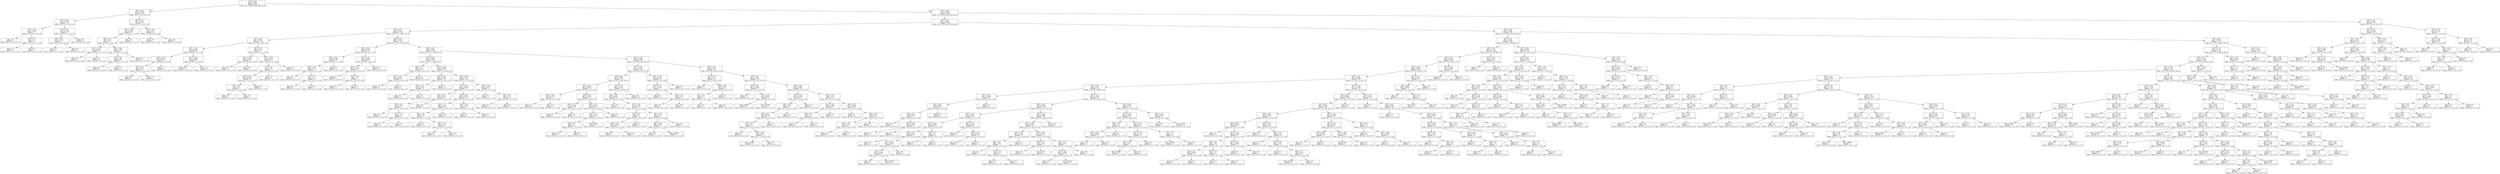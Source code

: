 digraph Tree {
node [shape=box] ;
0 [label="X[3] <= 3.5\ngini = 0.6839\nsamples = 467\nvalue = [5, 14, 48, 50, 280, 293, 44, 2]"] ;
1 [label="X[2] <= 6.5\ngini = 0.3879\nsamples = 24\nvalue = [0, 0, 1, 5, 2, 30, 1, 0]"] ;
0 -> 1 [labeldistance=2.5, labelangle=45, headlabel="True"] ;
2 [label="X[3] <= 2.5\ngini = 0.1626\nsamples = 15\nvalue = [0, 0, 1, 0, 1, 21, 0, 0]"] ;
1 -> 2 ;
3 [label="X[1] <= 5.5\ngini = 0.1653\nsamples = 7\nvalue = [0, 0, 1, 0, 0, 10, 0, 0]"] ;
2 -> 3 ;
4 [label="gini = 0.0\nsamples = 5\nvalue = [0, 0, 0, 0, 0, 9, 0, 0]"] ;
3 -> 4 ;
5 [label="X[4] <= 1.5\ngini = 0.5\nsamples = 2\nvalue = [0, 0, 1, 0, 0, 1, 0, 0]"] ;
3 -> 5 ;
6 [label="gini = 0.0\nsamples = 1\nvalue = [0, 0, 1, 0, 0, 0, 0, 0]"] ;
5 -> 6 ;
7 [label="gini = 0.0\nsamples = 1\nvalue = [0, 0, 0, 0, 0, 1, 0, 0]"] ;
5 -> 7 ;
8 [label="X[1] <= 0.5\ngini = 0.1528\nsamples = 8\nvalue = [0, 0, 0, 0, 1, 11, 0, 0]"] ;
2 -> 8 ;
9 [label="X[4] <= 2.5\ngini = 0.375\nsamples = 3\nvalue = [0, 0, 0, 0, 1, 3, 0, 0]"] ;
8 -> 9 ;
10 [label="gini = 0.5\nsamples = 2\nvalue = [0, 0, 0, 0, 1, 1, 0, 0]"] ;
9 -> 10 ;
11 [label="gini = 0.0\nsamples = 1\nvalue = [0, 0, 0, 0, 0, 2, 0, 0]"] ;
9 -> 11 ;
12 [label="gini = 0.0\nsamples = 5\nvalue = [0, 0, 0, 0, 0, 8, 0, 0]"] ;
8 -> 12 ;
13 [label="X[2] <= 7.5\ngini = 0.5781\nsamples = 9\nvalue = [0, 0, 0, 5, 1, 9, 1, 0]"] ;
1 -> 13 ;
14 [label="X[0] <= 0.5\ngini = 0.5455\nsamples = 7\nvalue = [0, 0, 0, 2, 1, 7, 1, 0]"] ;
13 -> 14 ;
15 [label="X[4] <= 2.5\ngini = 0.58\nsamples = 6\nvalue = [0, 0, 0, 2, 1, 6, 1, 0]"] ;
14 -> 15 ;
16 [label="X[1] <= 4.0\ngini = 0.4444\nsamples = 2\nvalue = [0, 0, 0, 2, 0, 1, 0, 0]"] ;
15 -> 16 ;
17 [label="gini = 0.0\nsamples = 1\nvalue = [0, 0, 0, 0, 0, 1, 0, 0]"] ;
16 -> 17 ;
18 [label="gini = 0.0\nsamples = 1\nvalue = [0, 0, 0, 2, 0, 0, 0, 0]"] ;
16 -> 18 ;
19 [label="X[4] <= 4.0\ngini = 0.449\nsamples = 4\nvalue = [0, 0, 0, 0, 1, 5, 1, 0]"] ;
15 -> 19 ;
20 [label="X[1] <= 3.5\ngini = 0.56\nsamples = 3\nvalue = [0, 0, 0, 0, 1, 3, 1, 0]"] ;
19 -> 20 ;
21 [label="gini = 0.0\nsamples = 1\nvalue = [0, 0, 0, 0, 0, 3, 0, 0]"] ;
20 -> 21 ;
22 [label="gini = 0.5\nsamples = 2\nvalue = [0, 0, 0, 0, 1, 0, 1, 0]"] ;
20 -> 22 ;
23 [label="gini = 0.0\nsamples = 1\nvalue = [0, 0, 0, 0, 0, 2, 0, 0]"] ;
19 -> 23 ;
24 [label="gini = 0.0\nsamples = 1\nvalue = [0, 0, 0, 0, 0, 1, 0, 0]"] ;
14 -> 24 ;
25 [label="X[1] <= 4.0\ngini = 0.48\nsamples = 2\nvalue = [0, 0, 0, 3, 0, 2, 0, 0]"] ;
13 -> 25 ;
26 [label="gini = 0.0\nsamples = 1\nvalue = [0, 0, 0, 0, 0, 2, 0, 0]"] ;
25 -> 26 ;
27 [label="gini = 0.0\nsamples = 1\nvalue = [0, 0, 0, 3, 0, 0, 0, 0]"] ;
25 -> 27 ;
28 [label="X[4] <= 6.5\ngini = 0.6856\nsamples = 443\nvalue = [5, 14, 47, 45, 278, 263, 43, 2]"] ;
0 -> 28 [labeldistance=2.5, labelangle=-45, headlabel="False"] ;
29 [label="X[3] <= 5.5\ngini = 0.6863\nsamples = 410\nvalue = [5, 13, 43, 40, 267, 230, 43, 2]"] ;
28 -> 29 ;
30 [label="X[4] <= 0.5\ngini = 0.6512\nsamples = 134\nvalue = [2, 2, 17, 11, 100, 70, 8, 0]"] ;
29 -> 30 ;
31 [label="X[2] <= 4.5\ngini = 0.6784\nsamples = 16\nvalue = [0, 0, 0, 4, 9, 10, 2, 0]"] ;
30 -> 31 ;
32 [label="X[3] <= 4.5\ngini = 0.6044\nsamples = 9\nvalue = [0, 0, 0, 0, 6, 7, 2, 0]"] ;
31 -> 32 ;
33 [label="X[2] <= 3.5\ngini = 0.6531\nsamples = 3\nvalue = [0, 0, 0, 0, 3, 2, 2, 0]"] ;
32 -> 33 ;
34 [label="X[1] <= 4.5\ngini = 0.48\nsamples = 2\nvalue = [0, 0, 0, 0, 3, 2, 0, 0]"] ;
33 -> 34 ;
35 [label="gini = 0.0\nsamples = 1\nvalue = [0, 0, 0, 0, 3, 0, 0, 0]"] ;
34 -> 35 ;
36 [label="gini = 0.0\nsamples = 1\nvalue = [0, 0, 0, 0, 0, 2, 0, 0]"] ;
34 -> 36 ;
37 [label="gini = 0.0\nsamples = 1\nvalue = [0, 0, 0, 0, 0, 0, 2, 0]"] ;
33 -> 37 ;
38 [label="X[1] <= 4.0\ngini = 0.4688\nsamples = 6\nvalue = [0, 0, 0, 0, 3, 5, 0, 0]"] ;
32 -> 38 ;
39 [label="gini = 0.0\nsamples = 4\nvalue = [0, 0, 0, 0, 0, 5, 0, 0]"] ;
38 -> 39 ;
40 [label="gini = 0.0\nsamples = 2\nvalue = [0, 0, 0, 0, 3, 0, 0, 0]"] ;
38 -> 40 ;
41 [label="X[2] <= 5.5\ngini = 0.66\nsamples = 7\nvalue = [0, 0, 0, 4, 3, 3, 0, 0]"] ;
31 -> 41 ;
42 [label="X[1] <= 4.5\ngini = 0.4444\nsamples = 2\nvalue = [0, 0, 0, 2, 0, 1, 0, 0]"] ;
41 -> 42 ;
43 [label="gini = 0.0\nsamples = 1\nvalue = [0, 0, 0, 0, 0, 1, 0, 0]"] ;
42 -> 43 ;
44 [label="gini = 0.0\nsamples = 1\nvalue = [0, 0, 0, 2, 0, 0, 0, 0]"] ;
42 -> 44 ;
45 [label="X[1] <= 5.5\ngini = 0.6531\nsamples = 5\nvalue = [0, 0, 0, 2, 3, 2, 0, 0]"] ;
41 -> 45 ;
46 [label="X[1] <= 4.5\ngini = 0.48\nsamples = 4\nvalue = [0, 0, 0, 0, 3, 2, 0, 0]"] ;
45 -> 46 ;
47 [label="X[2] <= 6.5\ngini = 0.4444\nsamples = 3\nvalue = [0, 0, 0, 0, 1, 2, 0, 0]"] ;
46 -> 47 ;
48 [label="X[3] <= 4.5\ngini = 0.5\nsamples = 2\nvalue = [0, 0, 0, 0, 1, 1, 0, 0]"] ;
47 -> 48 ;
49 [label="gini = 0.0\nsamples = 1\nvalue = [0, 0, 0, 0, 0, 1, 0, 0]"] ;
48 -> 49 ;
50 [label="gini = 0.0\nsamples = 1\nvalue = [0, 0, 0, 0, 1, 0, 0, 0]"] ;
48 -> 50 ;
51 [label="gini = 0.0\nsamples = 1\nvalue = [0, 0, 0, 0, 0, 1, 0, 0]"] ;
47 -> 51 ;
52 [label="gini = 0.0\nsamples = 1\nvalue = [0, 0, 0, 0, 2, 0, 0, 0]"] ;
46 -> 52 ;
53 [label="gini = 0.0\nsamples = 1\nvalue = [0, 0, 0, 2, 0, 0, 0, 0]"] ;
45 -> 53 ;
54 [label="X[2] <= 4.5\ngini = 0.6417\nsamples = 118\nvalue = [2, 2, 17, 7, 91, 60, 6, 0]"] ;
30 -> 54 ;
55 [label="X[3] <= 4.5\ngini = 0.4706\nsamples = 10\nvalue = [0, 0, 2, 0, 12, 1, 2, 0]"] ;
54 -> 55 ;
56 [label="X[2] <= 3.5\ngini = 0.2188\nsamples = 5\nvalue = [0, 0, 0, 0, 7, 1, 0, 0]"] ;
55 -> 56 ;
57 [label="X[1] <= 2.5\ngini = 0.375\nsamples = 3\nvalue = [0, 0, 0, 0, 3, 1, 0, 0]"] ;
56 -> 57 ;
58 [label="gini = 0.0\nsamples = 1\nvalue = [0, 0, 0, 0, 2, 0, 0, 0]"] ;
57 -> 58 ;
59 [label="X[1] <= 4.5\ngini = 0.5\nsamples = 2\nvalue = [0, 0, 0, 0, 1, 1, 0, 0]"] ;
57 -> 59 ;
60 [label="gini = 0.0\nsamples = 1\nvalue = [0, 0, 0, 0, 0, 1, 0, 0]"] ;
59 -> 60 ;
61 [label="gini = 0.0\nsamples = 1\nvalue = [0, 0, 0, 0, 1, 0, 0, 0]"] ;
59 -> 61 ;
62 [label="gini = 0.0\nsamples = 2\nvalue = [0, 0, 0, 0, 4, 0, 0, 0]"] ;
56 -> 62 ;
63 [label="X[4] <= 1.5\ngini = 0.5926\nsamples = 5\nvalue = [0, 0, 2, 0, 5, 0, 2, 0]"] ;
55 -> 63 ;
64 [label="X[1] <= 1.0\ngini = 0.6531\nsamples = 3\nvalue = [0, 0, 2, 0, 3, 0, 2, 0]"] ;
63 -> 64 ;
65 [label="gini = 0.0\nsamples = 1\nvalue = [0, 0, 0, 0, 3, 0, 0, 0]"] ;
64 -> 65 ;
66 [label="X[1] <= 4.0\ngini = 0.5\nsamples = 2\nvalue = [0, 0, 2, 0, 0, 0, 2, 0]"] ;
64 -> 66 ;
67 [label="gini = 0.0\nsamples = 1\nvalue = [0, 0, 0, 0, 0, 0, 2, 0]"] ;
66 -> 67 ;
68 [label="gini = 0.0\nsamples = 1\nvalue = [0, 0, 2, 0, 0, 0, 0, 0]"] ;
66 -> 68 ;
69 [label="gini = 0.0\nsamples = 2\nvalue = [0, 0, 0, 0, 2, 0, 0, 0]"] ;
63 -> 69 ;
70 [label="X[3] <= 4.5\ngini = 0.645\nsamples = 108\nvalue = [2, 2, 15, 7, 79, 59, 4, 0]"] ;
54 -> 70 ;
71 [label="X[2] <= 5.5\ngini = 0.5866\nsamples = 39\nvalue = [0, 0, 1, 1, 22, 29, 4, 0]"] ;
70 -> 71 ;
72 [label="X[4] <= 1.5\ngini = 0.18\nsamples = 8\nvalue = [0, 0, 0, 0, 0, 9, 1, 0]"] ;
71 -> 72 ;
73 [label="X[1] <= 2.5\ngini = 0.4444\nsamples = 2\nvalue = [0, 0, 0, 0, 0, 2, 1, 0]"] ;
72 -> 73 ;
74 [label="gini = 0.0\nsamples = 1\nvalue = [0, 0, 0, 0, 0, 2, 0, 0]"] ;
73 -> 74 ;
75 [label="gini = 0.0\nsamples = 1\nvalue = [0, 0, 0, 0, 0, 0, 1, 0]"] ;
73 -> 75 ;
76 [label="gini = 0.0\nsamples = 6\nvalue = [0, 0, 0, 0, 0, 7, 0, 0]"] ;
72 -> 76 ;
77 [label="X[1] <= 1.5\ngini = 0.5948\nsamples = 31\nvalue = [0, 0, 1, 1, 22, 20, 3, 0]"] ;
71 -> 77 ;
78 [label="X[0] <= 0.5\ngini = 0.2076\nsamples = 10\nvalue = [0, 0, 0, 0, 15, 2, 0, 0]"] ;
77 -> 78 ;
79 [label="X[2] <= 7.5\ngini = 0.2311\nsamples = 8\nvalue = [0, 0, 0, 0, 13, 2, 0, 0]"] ;
78 -> 79 ;
80 [label="gini = 0.0\nsamples = 6\nvalue = [0, 0, 0, 0, 13, 0, 0, 0]"] ;
79 -> 80 ;
81 [label="gini = 0.0\nsamples = 2\nvalue = [0, 0, 0, 0, 0, 2, 0, 0]"] ;
79 -> 81 ;
82 [label="gini = 0.0\nsamples = 2\nvalue = [0, 0, 0, 0, 2, 0, 0, 0]"] ;
78 -> 82 ;
83 [label="X[2] <= 8.5\ngini = 0.5733\nsamples = 21\nvalue = [0, 0, 1, 1, 7, 18, 3, 0]"] ;
77 -> 83 ;
84 [label="X[4] <= 2.5\ngini = 0.6042\nsamples = 17\nvalue = [0, 0, 1, 0, 7, 13, 3, 0]"] ;
83 -> 84 ;
85 [label="X[0] <= 0.5\ngini = 0.449\nsamples = 5\nvalue = [0, 0, 1, 0, 5, 1, 0, 0]"] ;
84 -> 85 ;
86 [label="X[1] <= 4.5\ngini = 0.56\nsamples = 4\nvalue = [0, 0, 1, 0, 3, 1, 0, 0]"] ;
85 -> 86 ;
87 [label="gini = 0.0\nsamples = 2\nvalue = [0, 0, 0, 0, 3, 0, 0, 0]"] ;
86 -> 87 ;
88 [label="X[1] <= 5.5\ngini = 0.5\nsamples = 2\nvalue = [0, 0, 1, 0, 0, 1, 0, 0]"] ;
86 -> 88 ;
89 [label="gini = 0.0\nsamples = 1\nvalue = [0, 0, 0, 0, 0, 1, 0, 0]"] ;
88 -> 89 ;
90 [label="gini = 0.0\nsamples = 1\nvalue = [0, 0, 1, 0, 0, 0, 0, 0]"] ;
88 -> 90 ;
91 [label="gini = 0.0\nsamples = 1\nvalue = [0, 0, 0, 0, 2, 0, 0, 0]"] ;
85 -> 91 ;
92 [label="X[1] <= 4.5\ngini = 0.4567\nsamples = 12\nvalue = [0, 0, 0, 0, 2, 12, 3, 0]"] ;
84 -> 92 ;
93 [label="X[2] <= 7.5\ngini = 0.142\nsamples = 10\nvalue = [0, 0, 0, 0, 1, 12, 0, 0]"] ;
92 -> 93 ;
94 [label="X[0] <= 0.5\ngini = 0.18\nsamples = 7\nvalue = [0, 0, 0, 0, 1, 9, 0, 0]"] ;
93 -> 94 ;
95 [label="gini = 0.0\nsamples = 3\nvalue = [0, 0, 0, 0, 0, 5, 0, 0]"] ;
94 -> 95 ;
96 [label="X[1] <= 2.5\ngini = 0.32\nsamples = 4\nvalue = [0, 0, 0, 0, 1, 4, 0, 0]"] ;
94 -> 96 ;
97 [label="gini = 0.5\nsamples = 2\nvalue = [0, 0, 0, 0, 1, 1, 0, 0]"] ;
96 -> 97 ;
98 [label="gini = 0.0\nsamples = 2\nvalue = [0, 0, 0, 0, 0, 3, 0, 0]"] ;
96 -> 98 ;
99 [label="gini = 0.0\nsamples = 3\nvalue = [0, 0, 0, 0, 0, 3, 0, 0]"] ;
93 -> 99 ;
100 [label="X[4] <= 4.5\ngini = 0.375\nsamples = 2\nvalue = [0, 0, 0, 0, 1, 0, 3, 0]"] ;
92 -> 100 ;
101 [label="gini = 0.0\nsamples = 1\nvalue = [0, 0, 0, 0, 1, 0, 0, 0]"] ;
100 -> 101 ;
102 [label="gini = 0.0\nsamples = 1\nvalue = [0, 0, 0, 0, 0, 0, 3, 0]"] ;
100 -> 102 ;
103 [label="X[0] <= 0.5\ngini = 0.2778\nsamples = 4\nvalue = [0, 0, 0, 1, 0, 5, 0, 0]"] ;
83 -> 103 ;
104 [label="gini = 0.0\nsamples = 1\nvalue = [0, 0, 0, 0, 0, 1, 0, 0]"] ;
103 -> 104 ;
105 [label="X[4] <= 5.5\ngini = 0.32\nsamples = 3\nvalue = [0, 0, 0, 1, 0, 4, 0, 0]"] ;
103 -> 105 ;
106 [label="gini = 0.0\nsamples = 2\nvalue = [0, 0, 0, 0, 0, 4, 0, 0]"] ;
105 -> 106 ;
107 [label="gini = 0.0\nsamples = 1\nvalue = [0, 0, 0, 1, 0, 0, 0, 0]"] ;
105 -> 107 ;
108 [label="X[1] <= 3.5\ngini = 0.6438\nsamples = 69\nvalue = [2, 2, 14, 6, 57, 30, 0, 0]"] ;
70 -> 108 ;
109 [label="X[1] <= 2.5\ngini = 0.5503\nsamples = 39\nvalue = [0, 0, 4, 4, 39, 17, 0, 0]"] ;
108 -> 109 ;
110 [label="X[2] <= 6.5\ngini = 0.5921\nsamples = 31\nvalue = [0, 0, 2, 4, 25, 16, 0, 0]"] ;
109 -> 110 ;
111 [label="X[1] <= 0.5\ngini = 0.5293\nsamples = 15\nvalue = [0, 0, 0, 2, 7, 14, 0, 0]"] ;
110 -> 111 ;
112 [label="X[4] <= 3.0\ngini = 0.2778\nsamples = 4\nvalue = [0, 0, 0, 0, 1, 5, 0, 0]"] ;
111 -> 112 ;
113 [label="gini = 0.0\nsamples = 2\nvalue = [0, 0, 0, 0, 0, 4, 0, 0]"] ;
112 -> 113 ;
114 [label="gini = 0.5\nsamples = 2\nvalue = [0, 0, 0, 0, 1, 1, 0, 0]"] ;
112 -> 114 ;
115 [label="X[4] <= 2.5\ngini = 0.5813\nsamples = 11\nvalue = [0, 0, 0, 2, 6, 9, 0, 0]"] ;
111 -> 115 ;
116 [label="X[4] <= 1.5\ngini = 0.4444\nsamples = 2\nvalue = [0, 0, 0, 0, 2, 1, 0, 0]"] ;
115 -> 116 ;
117 [label="gini = 0.0\nsamples = 1\nvalue = [0, 0, 0, 0, 0, 1, 0, 0]"] ;
116 -> 117 ;
118 [label="gini = 0.0\nsamples = 1\nvalue = [0, 0, 0, 0, 2, 0, 0, 0]"] ;
116 -> 118 ;
119 [label="X[4] <= 5.5\ngini = 0.5714\nsamples = 9\nvalue = [0, 0, 0, 2, 4, 8, 0, 0]"] ;
115 -> 119 ;
120 [label="X[1] <= 1.5\ngini = 0.56\nsamples = 7\nvalue = [0, 0, 0, 2, 2, 6, 0, 0]"] ;
119 -> 120 ;
121 [label="X[2] <= 5.5\ngini = 0.5\nsamples = 4\nvalue = [0, 0, 0, 1, 1, 4, 0, 0]"] ;
120 -> 121 ;
122 [label="gini = 0.5\nsamples = 2\nvalue = [0, 0, 0, 1, 1, 0, 0, 0]"] ;
121 -> 122 ;
123 [label="gini = 0.0\nsamples = 2\nvalue = [0, 0, 0, 0, 0, 4, 0, 0]"] ;
121 -> 123 ;
124 [label="gini = 0.625\nsamples = 3\nvalue = [0, 0, 0, 1, 1, 2, 0, 0]"] ;
120 -> 124 ;
125 [label="gini = 0.5\nsamples = 2\nvalue = [0, 0, 0, 0, 2, 2, 0, 0]"] ;
119 -> 125 ;
126 [label="X[2] <= 7.5\ngini = 0.4167\nsamples = 16\nvalue = [0, 0, 2, 2, 18, 2, 0, 0]"] ;
110 -> 126 ;
127 [label="X[4] <= 2.5\ngini = 0.6667\nsamples = 8\nvalue = [0, 0, 2, 2, 6, 2, 0, 0]"] ;
126 -> 127 ;
128 [label="gini = 0.0\nsamples = 1\nvalue = [0, 0, 0, 0, 3, 0, 0, 0]"] ;
127 -> 128 ;
129 [label="X[1] <= 0.5\ngini = 0.7407\nsamples = 7\nvalue = [0, 0, 2, 2, 3, 2, 0, 0]"] ;
127 -> 129 ;
130 [label="X[4] <= 5.5\ngini = 0.5\nsamples = 3\nvalue = [0, 0, 0, 2, 2, 0, 0, 0]"] ;
129 -> 130 ;
131 [label="X[0] <= 0.5\ngini = 0.4444\nsamples = 2\nvalue = [0, 0, 0, 2, 1, 0, 0, 0]"] ;
130 -> 131 ;
132 [label="gini = 0.0\nsamples = 1\nvalue = [0, 0, 0, 2, 0, 0, 0, 0]"] ;
131 -> 132 ;
133 [label="gini = 0.0\nsamples = 1\nvalue = [0, 0, 0, 0, 1, 0, 0, 0]"] ;
131 -> 133 ;
134 [label="gini = 0.0\nsamples = 1\nvalue = [0, 0, 0, 0, 1, 0, 0, 0]"] ;
130 -> 134 ;
135 [label="X[0] <= 0.5\ngini = 0.64\nsamples = 4\nvalue = [0, 0, 2, 0, 1, 2, 0, 0]"] ;
129 -> 135 ;
136 [label="X[4] <= 3.5\ngini = 0.625\nsamples = 3\nvalue = [0, 0, 2, 0, 1, 1, 0, 0]"] ;
135 -> 136 ;
137 [label="gini = 0.0\nsamples = 1\nvalue = [0, 0, 0, 0, 0, 1, 0, 0]"] ;
136 -> 137 ;
138 [label="gini = 0.4444\nsamples = 2\nvalue = [0, 0, 2, 0, 1, 0, 0, 0]"] ;
136 -> 138 ;
139 [label="gini = 0.0\nsamples = 1\nvalue = [0, 0, 0, 0, 0, 1, 0, 0]"] ;
135 -> 139 ;
140 [label="gini = 0.0\nsamples = 8\nvalue = [0, 0, 0, 0, 12, 0, 0, 0]"] ;
126 -> 140 ;
141 [label="X[2] <= 7.5\ngini = 0.3045\nsamples = 8\nvalue = [0, 0, 2, 0, 14, 1, 0, 0]"] ;
109 -> 141 ;
142 [label="X[0] <= 0.5\ngini = 0.1244\nsamples = 7\nvalue = [0, 0, 0, 0, 14, 1, 0, 0]"] ;
141 -> 142 ;
143 [label="gini = 0.0\nsamples = 4\nvalue = [0, 0, 0, 0, 5, 0, 0, 0]"] ;
142 -> 143 ;
144 [label="X[4] <= 5.5\ngini = 0.18\nsamples = 3\nvalue = [0, 0, 0, 0, 9, 1, 0, 0]"] ;
142 -> 144 ;
145 [label="gini = 0.0\nsamples = 1\nvalue = [0, 0, 0, 0, 5, 0, 0, 0]"] ;
144 -> 145 ;
146 [label="gini = 0.32\nsamples = 2\nvalue = [0, 0, 0, 0, 4, 1, 0, 0]"] ;
144 -> 146 ;
147 [label="gini = 0.0\nsamples = 1\nvalue = [0, 0, 2, 0, 0, 0, 0, 0]"] ;
141 -> 147 ;
148 [label="X[4] <= 1.5\ngini = 0.7261\nsamples = 30\nvalue = [2, 2, 10, 2, 18, 13, 0, 0]"] ;
108 -> 148 ;
149 [label="X[1] <= 4.5\ngini = 0.32\nsamples = 4\nvalue = [0, 0, 4, 0, 0, 1, 0, 0]"] ;
148 -> 149 ;
150 [label="gini = 0.0\nsamples = 1\nvalue = [0, 0, 1, 0, 0, 0, 0, 0]"] ;
149 -> 150 ;
151 [label="X[2] <= 6.5\ngini = 0.375\nsamples = 3\nvalue = [0, 0, 3, 0, 0, 1, 0, 0]"] ;
149 -> 151 ;
152 [label="X[1] <= 5.5\ngini = 0.5\nsamples = 2\nvalue = [0, 0, 1, 0, 0, 1, 0, 0]"] ;
151 -> 152 ;
153 [label="gini = 0.0\nsamples = 1\nvalue = [0, 0, 0, 0, 0, 1, 0, 0]"] ;
152 -> 153 ;
154 [label="gini = 0.0\nsamples = 1\nvalue = [0, 0, 1, 0, 0, 0, 0, 0]"] ;
152 -> 154 ;
155 [label="gini = 0.0\nsamples = 1\nvalue = [0, 0, 2, 0, 0, 0, 0, 0]"] ;
151 -> 155 ;
156 [label="X[4] <= 2.5\ngini = 0.7075\nsamples = 26\nvalue = [2, 2, 6, 2, 18, 12, 0, 0]"] ;
148 -> 156 ;
157 [label="X[2] <= 5.5\ngini = 0.5289\nsamples = 6\nvalue = [2, 0, 2, 0, 7, 0, 0, 0]"] ;
156 -> 157 ;
158 [label="gini = 0.0\nsamples = 2\nvalue = [0, 0, 0, 0, 5, 0, 0, 0]"] ;
157 -> 158 ;
159 [label="X[1] <= 5.5\ngini = 0.6667\nsamples = 4\nvalue = [2, 0, 2, 0, 2, 0, 0, 0]"] ;
157 -> 159 ;
160 [label="gini = 0.4444\nsamples = 2\nvalue = [0, 0, 2, 0, 1, 0, 0, 0]"] ;
159 -> 160 ;
161 [label="gini = 0.4444\nsamples = 2\nvalue = [2, 0, 0, 0, 1, 0, 0, 0]"] ;
159 -> 161 ;
162 [label="X[2] <= 6.5\ngini = 0.6993\nsamples = 20\nvalue = [0, 2, 4, 2, 11, 12, 0, 0]"] ;
156 -> 162 ;
163 [label="X[4] <= 5.5\ngini = 0.5124\nsamples = 8\nvalue = [0, 1, 3, 0, 0, 7, 0, 0]"] ;
162 -> 163 ;
164 [label="X[4] <= 4.5\ngini = 0.46\nsamples = 7\nvalue = [0, 1, 2, 0, 0, 7, 0, 0]"] ;
163 -> 164 ;
165 [label="X[0] <= 0.5\ngini = 0.5714\nsamples = 5\nvalue = [0, 1, 2, 0, 0, 4, 0, 0]"] ;
164 -> 165 ;
166 [label="X[1] <= 5.5\ngini = 0.5\nsamples = 4\nvalue = [0, 1, 1, 0, 0, 4, 0, 0]"] ;
165 -> 166 ;
167 [label="gini = 0.0\nsamples = 1\nvalue = [0, 0, 0, 0, 0, 2, 0, 0]"] ;
166 -> 167 ;
168 [label="X[4] <= 3.5\ngini = 0.625\nsamples = 3\nvalue = [0, 1, 1, 0, 0, 2, 0, 0]"] ;
166 -> 168 ;
169 [label="gini = 0.4444\nsamples = 2\nvalue = [0, 0, 1, 0, 0, 2, 0, 0]"] ;
168 -> 169 ;
170 [label="gini = 0.0\nsamples = 1\nvalue = [0, 1, 0, 0, 0, 0, 0, 0]"] ;
168 -> 170 ;
171 [label="gini = 0.0\nsamples = 1\nvalue = [0, 0, 1, 0, 0, 0, 0, 0]"] ;
165 -> 171 ;
172 [label="gini = 0.0\nsamples = 2\nvalue = [0, 0, 0, 0, 0, 3, 0, 0]"] ;
164 -> 172 ;
173 [label="gini = 0.0\nsamples = 1\nvalue = [0, 0, 1, 0, 0, 0, 0, 0]"] ;
163 -> 173 ;
174 [label="X[1] <= 4.5\ngini = 0.62\nsamples = 12\nvalue = [0, 1, 1, 2, 11, 5, 0, 0]"] ;
162 -> 174 ;
175 [label="X[4] <= 4.5\ngini = 0.6667\nsamples = 4\nvalue = [0, 0, 0, 2, 2, 2, 0, 0]"] ;
174 -> 175 ;
176 [label="X[2] <= 7.5\ngini = 0.5\nsamples = 2\nvalue = [0, 0, 0, 2, 2, 0, 0, 0]"] ;
175 -> 176 ;
177 [label="gini = 0.0\nsamples = 1\nvalue = [0, 0, 0, 2, 0, 0, 0, 0]"] ;
176 -> 177 ;
178 [label="gini = 0.0\nsamples = 1\nvalue = [0, 0, 0, 0, 2, 0, 0, 0]"] ;
176 -> 178 ;
179 [label="gini = 0.0\nsamples = 2\nvalue = [0, 0, 0, 0, 0, 2, 0, 0]"] ;
175 -> 179 ;
180 [label="X[2] <= 8.5\ngini = 0.5306\nsamples = 8\nvalue = [0, 1, 1, 0, 9, 3, 0, 0]"] ;
174 -> 180 ;
181 [label="gini = 0.0\nsamples = 5\nvalue = [0, 0, 0, 0, 9, 0, 0, 0]"] ;
180 -> 181 ;
182 [label="X[0] <= 0.5\ngini = 0.56\nsamples = 3\nvalue = [0, 1, 1, 0, 0, 3, 0, 0]"] ;
180 -> 182 ;
183 [label="X[1] <= 5.5\ngini = 0.375\nsamples = 2\nvalue = [0, 0, 1, 0, 0, 3, 0, 0]"] ;
182 -> 183 ;
184 [label="gini = 0.0\nsamples = 1\nvalue = [0, 0, 1, 0, 0, 0, 0, 0]"] ;
183 -> 184 ;
185 [label="gini = 0.0\nsamples = 1\nvalue = [0, 0, 0, 0, 0, 3, 0, 0]"] ;
183 -> 185 ;
186 [label="gini = 0.0\nsamples = 1\nvalue = [0, 1, 0, 0, 0, 0, 0, 0]"] ;
182 -> 186 ;
187 [label="X[1] <= 3.5\ngini = 0.6994\nsamples = 276\nvalue = [3, 11, 26, 29, 167, 160, 35, 2]"] ;
29 -> 187 ;
188 [label="X[1] <= 2.5\ngini = 0.6212\nsamples = 152\nvalue = [0, 4, 9, 12, 105, 98, 7, 0]"] ;
187 -> 188 ;
189 [label="X[0] <= 0.5\ngini = 0.6142\nsamples = 108\nvalue = [0, 1, 6, 9, 83, 68, 7, 0]"] ;
188 -> 189 ;
190 [label="X[2] <= 7.5\ngini = 0.6224\nsamples = 105\nvalue = [0, 1, 6, 9, 75, 67, 7, 0]"] ;
189 -> 190 ;
191 [label="X[4] <= 5.5\ngini = 0.6249\nsamples = 100\nvalue = [0, 1, 6, 9, 74, 61, 7, 0]"] ;
190 -> 191 ;
192 [label="X[4] <= 2.5\ngini = 0.6292\nsamples = 95\nvalue = [0, 1, 6, 9, 71, 55, 7, 0]"] ;
191 -> 192 ;
193 [label="X[2] <= 3.5\ngini = 0.576\nsamples = 52\nvalue = [0, 0, 0, 4, 40, 36, 3, 0]"] ;
192 -> 193 ;
194 [label="X[1] <= 0.5\ngini = 0.5289\nsamples = 5\nvalue = [0, 0, 0, 2, 2, 7, 0, 0]"] ;
193 -> 194 ;
195 [label="X[3] <= 8.5\ngini = 0.6667\nsamples = 4\nvalue = [0, 0, 0, 2, 2, 2, 0, 0]"] ;
194 -> 195 ;
196 [label="X[2] <= 2.0\ngini = 0.64\nsamples = 3\nvalue = [0, 0, 0, 2, 2, 1, 0, 0]"] ;
195 -> 196 ;
197 [label="gini = 0.0\nsamples = 1\nvalue = [0, 0, 0, 0, 2, 0, 0, 0]"] ;
196 -> 197 ;
198 [label="X[4] <= 0.5\ngini = 0.4444\nsamples = 2\nvalue = [0, 0, 0, 2, 0, 1, 0, 0]"] ;
196 -> 198 ;
199 [label="gini = 0.0\nsamples = 1\nvalue = [0, 0, 0, 2, 0, 0, 0, 0]"] ;
198 -> 199 ;
200 [label="gini = 0.0\nsamples = 1\nvalue = [0, 0, 0, 0, 0, 1, 0, 0]"] ;
198 -> 200 ;
201 [label="gini = 0.0\nsamples = 1\nvalue = [0, 0, 0, 0, 0, 1, 0, 0]"] ;
195 -> 201 ;
202 [label="gini = 0.0\nsamples = 1\nvalue = [0, 0, 0, 0, 0, 5, 0, 0]"] ;
194 -> 202 ;
203 [label="X[4] <= 1.5\ngini = 0.5567\nsamples = 47\nvalue = [0, 0, 0, 2, 38, 29, 3, 0]"] ;
193 -> 203 ;
204 [label="X[4] <= 0.5\ngini = 0.5432\nsamples = 32\nvalue = [0, 0, 0, 1, 31, 19, 3, 0]"] ;
203 -> 204 ;
205 [label="X[1] <= 1.5\ngini = 0.5941\nsamples = 12\nvalue = [0, 0, 0, 0, 11, 7, 3, 0]"] ;
204 -> 205 ;
206 [label="X[2] <= 5.5\ngini = 0.6429\nsamples = 8\nvalue = [0, 0, 0, 0, 6, 5, 3, 0]"] ;
205 -> 206 ;
207 [label="X[2] <= 4.5\ngini = 0.6111\nsamples = 6\nvalue = [0, 0, 0, 0, 6, 4, 2, 0]"] ;
206 -> 207 ;
208 [label="gini = 0.0\nsamples = 1\nvalue = [0, 0, 0, 0, 1, 0, 0, 0]"] ;
207 -> 208 ;
209 [label="X[1] <= 0.5\ngini = 0.6281\nsamples = 5\nvalue = [0, 0, 0, 0, 5, 4, 2, 0]"] ;
207 -> 209 ;
210 [label="X[3] <= 7.0\ngini = 0.4938\nsamples = 4\nvalue = [0, 0, 0, 0, 5, 4, 0, 0]"] ;
209 -> 210 ;
211 [label="gini = 0.0\nsamples = 1\nvalue = [0, 0, 0, 0, 3, 0, 0, 0]"] ;
210 -> 211 ;
212 [label="gini = 0.4444\nsamples = 3\nvalue = [0, 0, 0, 0, 2, 4, 0, 0]"] ;
210 -> 212 ;
213 [label="gini = 0.0\nsamples = 1\nvalue = [0, 0, 0, 0, 0, 0, 2, 0]"] ;
209 -> 213 ;
214 [label="X[3] <= 7.5\ngini = 0.5\nsamples = 2\nvalue = [0, 0, 0, 0, 0, 1, 1, 0]"] ;
206 -> 214 ;
215 [label="gini = 0.0\nsamples = 1\nvalue = [0, 0, 0, 0, 0, 0, 1, 0]"] ;
214 -> 215 ;
216 [label="gini = 0.0\nsamples = 1\nvalue = [0, 0, 0, 0, 0, 1, 0, 0]"] ;
214 -> 216 ;
217 [label="X[3] <= 7.0\ngini = 0.4082\nsamples = 4\nvalue = [0, 0, 0, 0, 5, 2, 0, 0]"] ;
205 -> 217 ;
218 [label="gini = 0.0\nsamples = 1\nvalue = [0, 0, 0, 0, 1, 0, 0, 0]"] ;
217 -> 218 ;
219 [label="X[2] <= 5.5\ngini = 0.4444\nsamples = 3\nvalue = [0, 0, 0, 0, 4, 2, 0, 0]"] ;
217 -> 219 ;
220 [label="gini = 0.48\nsamples = 2\nvalue = [0, 0, 0, 0, 3, 2, 0, 0]"] ;
219 -> 220 ;
221 [label="gini = 0.0\nsamples = 1\nvalue = [0, 0, 0, 0, 1, 0, 0, 0]"] ;
219 -> 221 ;
222 [label="X[2] <= 6.5\ngini = 0.4995\nsamples = 20\nvalue = [0, 0, 0, 1, 20, 12, 0, 0]"] ;
204 -> 222 ;
223 [label="X[1] <= 1.5\ngini = 0.4787\nsamples = 19\nvalue = [0, 0, 0, 1, 20, 10, 0, 0]"] ;
222 -> 223 ;
224 [label="X[3] <= 6.5\ngini = 0.2188\nsamples = 8\nvalue = [0, 0, 0, 0, 14, 2, 0, 0]"] ;
223 -> 224 ;
225 [label="X[2] <= 5.5\ngini = 0.48\nsamples = 3\nvalue = [0, 0, 0, 0, 3, 2, 0, 0]"] ;
224 -> 225 ;
226 [label="gini = 0.0\nsamples = 1\nvalue = [0, 0, 0, 0, 1, 0, 0, 0]"] ;
225 -> 226 ;
227 [label="X[1] <= 0.5\ngini = 0.5\nsamples = 2\nvalue = [0, 0, 0, 0, 2, 2, 0, 0]"] ;
225 -> 227 ;
228 [label="gini = 0.0\nsamples = 1\nvalue = [0, 0, 0, 0, 0, 2, 0, 0]"] ;
227 -> 228 ;
229 [label="gini = 0.0\nsamples = 1\nvalue = [0, 0, 0, 0, 2, 0, 0, 0]"] ;
227 -> 229 ;
230 [label="gini = 0.0\nsamples = 5\nvalue = [0, 0, 0, 0, 11, 0, 0, 0]"] ;
224 -> 230 ;
231 [label="X[2] <= 5.5\ngini = 0.5511\nsamples = 11\nvalue = [0, 0, 0, 1, 6, 8, 0, 0]"] ;
223 -> 231 ;
232 [label="X[3] <= 7.5\ngini = 0.48\nsamples = 4\nvalue = [0, 0, 0, 0, 3, 2, 0, 0]"] ;
231 -> 232 ;
233 [label="gini = 0.0\nsamples = 1\nvalue = [0, 0, 0, 0, 0, 1, 0, 0]"] ;
232 -> 233 ;
234 [label="gini = 0.375\nsamples = 3\nvalue = [0, 0, 0, 0, 3, 1, 0, 0]"] ;
232 -> 234 ;
235 [label="X[3] <= 7.5\ngini = 0.54\nsamples = 7\nvalue = [0, 0, 0, 1, 3, 6, 0, 0]"] ;
231 -> 235 ;
236 [label="X[3] <= 6.5\ngini = 0.4938\nsamples = 6\nvalue = [0, 0, 0, 1, 2, 6, 0, 0]"] ;
235 -> 236 ;
237 [label="gini = 0.0\nsamples = 1\nvalue = [0, 0, 0, 0, 0, 1, 0, 0]"] ;
236 -> 237 ;
238 [label="gini = 0.5312\nsamples = 5\nvalue = [0, 0, 0, 1, 2, 5, 0, 0]"] ;
236 -> 238 ;
239 [label="gini = 0.0\nsamples = 1\nvalue = [0, 0, 0, 0, 1, 0, 0, 0]"] ;
235 -> 239 ;
240 [label="gini = 0.0\nsamples = 1\nvalue = [0, 0, 0, 0, 0, 2, 0, 0]"] ;
222 -> 240 ;
241 [label="X[2] <= 6.5\ngini = 0.537\nsamples = 15\nvalue = [0, 0, 0, 1, 7, 10, 0, 0]"] ;
203 -> 241 ;
242 [label="X[3] <= 6.5\ngini = 0.4592\nsamples = 12\nvalue = [0, 0, 0, 0, 5, 9, 0, 0]"] ;
241 -> 242 ;
243 [label="X[1] <= 1.5\ngini = 0.5\nsamples = 4\nvalue = [0, 0, 0, 0, 2, 2, 0, 0]"] ;
242 -> 243 ;
244 [label="X[1] <= 0.5\ngini = 0.4444\nsamples = 3\nvalue = [0, 0, 0, 0, 2, 1, 0, 0]"] ;
243 -> 244 ;
245 [label="gini = 0.5\nsamples = 2\nvalue = [0, 0, 0, 0, 1, 1, 0, 0]"] ;
244 -> 245 ;
246 [label="gini = 0.0\nsamples = 1\nvalue = [0, 0, 0, 0, 1, 0, 0, 0]"] ;
244 -> 246 ;
247 [label="gini = 0.0\nsamples = 1\nvalue = [0, 0, 0, 0, 0, 1, 0, 0]"] ;
243 -> 247 ;
248 [label="X[1] <= 1.5\ngini = 0.42\nsamples = 8\nvalue = [0, 0, 0, 0, 3, 7, 0, 0]"] ;
242 -> 248 ;
249 [label="X[3] <= 7.5\ngini = 0.2778\nsamples = 5\nvalue = [0, 0, 0, 0, 1, 5, 0, 0]"] ;
248 -> 249 ;
250 [label="X[1] <= 0.5\ngini = 0.32\nsamples = 4\nvalue = [0, 0, 0, 0, 1, 4, 0, 0]"] ;
249 -> 250 ;
251 [label="gini = 0.4444\nsamples = 2\nvalue = [0, 0, 0, 0, 1, 2, 0, 0]"] ;
250 -> 251 ;
252 [label="gini = 0.0\nsamples = 2\nvalue = [0, 0, 0, 0, 0, 2, 0, 0]"] ;
250 -> 252 ;
253 [label="gini = 0.0\nsamples = 1\nvalue = [0, 0, 0, 0, 0, 1, 0, 0]"] ;
249 -> 253 ;
254 [label="X[2] <= 5.5\ngini = 0.5\nsamples = 3\nvalue = [0, 0, 0, 0, 2, 2, 0, 0]"] ;
248 -> 254 ;
255 [label="gini = 0.4444\nsamples = 2\nvalue = [0, 0, 0, 0, 1, 2, 0, 0]"] ;
254 -> 255 ;
256 [label="gini = 0.0\nsamples = 1\nvalue = [0, 0, 0, 0, 1, 0, 0, 0]"] ;
254 -> 256 ;
257 [label="X[1] <= 1.0\ngini = 0.625\nsamples = 3\nvalue = [0, 0, 0, 1, 2, 1, 0, 0]"] ;
241 -> 257 ;
258 [label="gini = 0.0\nsamples = 1\nvalue = [0, 0, 0, 1, 0, 0, 0, 0]"] ;
257 -> 258 ;
259 [label="gini = 0.4444\nsamples = 2\nvalue = [0, 0, 0, 0, 2, 1, 0, 0]"] ;
257 -> 259 ;
260 [label="X[1] <= 1.5\ngini = 0.6786\nsamples = 43\nvalue = [0, 1, 6, 5, 31, 19, 4, 0]"] ;
192 -> 260 ;
261 [label="X[3] <= 8.5\ngini = 0.6994\nsamples = 30\nvalue = [0, 1, 2, 4, 17, 16, 4, 0]"] ;
260 -> 261 ;
262 [label="X[2] <= 6.5\ngini = 0.7063\nsamples = 29\nvalue = [0, 1, 2, 4, 15, 16, 4, 0]"] ;
261 -> 262 ;
263 [label="X[1] <= 0.5\ngini = 0.644\nsamples = 17\nvalue = [0, 0, 0, 2, 4, 11, 4, 0]"] ;
262 -> 263 ;
264 [label="X[3] <= 6.5\ngini = 0.6914\nsamples = 7\nvalue = [0, 0, 0, 2, 1, 2, 4, 0]"] ;
263 -> 264 ;
265 [label="gini = 0.0\nsamples = 1\nvalue = [0, 0, 0, 0, 0, 1, 0, 0]"] ;
264 -> 265 ;
266 [label="X[3] <= 7.5\ngini = 0.6562\nsamples = 6\nvalue = [0, 0, 0, 2, 1, 1, 4, 0]"] ;
264 -> 266 ;
267 [label="X[4] <= 4.0\ngini = 0.64\nsamples = 4\nvalue = [0, 0, 0, 2, 0, 1, 2, 0]"] ;
266 -> 267 ;
268 [label="X[2] <= 5.5\ngini = 0.4444\nsamples = 2\nvalue = [0, 0, 0, 1, 0, 0, 2, 0]"] ;
267 -> 268 ;
269 [label="gini = 0.0\nsamples = 1\nvalue = [0, 0, 0, 1, 0, 0, 0, 0]"] ;
268 -> 269 ;
270 [label="gini = 0.0\nsamples = 1\nvalue = [0, 0, 0, 0, 0, 0, 2, 0]"] ;
268 -> 270 ;
271 [label="X[2] <= 5.0\ngini = 0.5\nsamples = 2\nvalue = [0, 0, 0, 1, 0, 1, 0, 0]"] ;
267 -> 271 ;
272 [label="gini = 0.0\nsamples = 1\nvalue = [0, 0, 0, 0, 0, 1, 0, 0]"] ;
271 -> 272 ;
273 [label="gini = 0.0\nsamples = 1\nvalue = [0, 0, 0, 1, 0, 0, 0, 0]"] ;
271 -> 273 ;
274 [label="X[2] <= 5.5\ngini = 0.4444\nsamples = 2\nvalue = [0, 0, 0, 0, 1, 0, 2, 0]"] ;
266 -> 274 ;
275 [label="gini = 0.0\nsamples = 1\nvalue = [0, 0, 0, 0, 0, 0, 2, 0]"] ;
274 -> 275 ;
276 [label="gini = 0.0\nsamples = 1\nvalue = [0, 0, 0, 0, 1, 0, 0, 0]"] ;
274 -> 276 ;
277 [label="X[2] <= 5.5\ngini = 0.375\nsamples = 10\nvalue = [0, 0, 0, 0, 3, 9, 0, 0]"] ;
263 -> 277 ;
278 [label="gini = 0.0\nsamples = 2\nvalue = [0, 0, 0, 0, 0, 2, 0, 0]"] ;
277 -> 278 ;
279 [label="X[4] <= 3.5\ngini = 0.42\nsamples = 8\nvalue = [0, 0, 0, 0, 3, 7, 0, 0]"] ;
277 -> 279 ;
280 [label="gini = 0.5\nsamples = 2\nvalue = [0, 0, 0, 0, 1, 1, 0, 0]"] ;
279 -> 280 ;
281 [label="X[3] <= 6.5\ngini = 0.375\nsamples = 6\nvalue = [0, 0, 0, 0, 2, 6, 0, 0]"] ;
279 -> 281 ;
282 [label="gini = 0.0\nsamples = 3\nvalue = [0, 0, 0, 0, 0, 3, 0, 0]"] ;
281 -> 282 ;
283 [label="X[3] <= 7.5\ngini = 0.48\nsamples = 3\nvalue = [0, 0, 0, 0, 2, 3, 0, 0]"] ;
281 -> 283 ;
284 [label="gini = 0.4444\nsamples = 2\nvalue = [0, 0, 0, 0, 2, 1, 0, 0]"] ;
283 -> 284 ;
285 [label="gini = 0.0\nsamples = 1\nvalue = [0, 0, 0, 0, 0, 2, 0, 0]"] ;
283 -> 285 ;
286 [label="X[3] <= 7.5\ngini = 0.6485\nsamples = 12\nvalue = [0, 1, 2, 2, 11, 5, 0, 0]"] ;
262 -> 286 ;
287 [label="X[4] <= 3.5\ngini = 0.5124\nsamples = 7\nvalue = [0, 1, 0, 0, 7, 3, 0, 0]"] ;
286 -> 287 ;
288 [label="X[3] <= 6.5\ngini = 0.4444\nsamples = 2\nvalue = [0, 0, 0, 0, 1, 2, 0, 0]"] ;
287 -> 288 ;
289 [label="gini = 0.0\nsamples = 1\nvalue = [0, 0, 0, 0, 1, 0, 0, 0]"] ;
288 -> 289 ;
290 [label="gini = 0.0\nsamples = 1\nvalue = [0, 0, 0, 0, 0, 2, 0, 0]"] ;
288 -> 290 ;
291 [label="X[1] <= 0.5\ngini = 0.4062\nsamples = 5\nvalue = [0, 1, 0, 0, 6, 1, 0, 0]"] ;
287 -> 291 ;
292 [label="gini = 0.625\nsamples = 3\nvalue = [0, 1, 0, 0, 2, 1, 0, 0]"] ;
291 -> 292 ;
293 [label="gini = 0.0\nsamples = 2\nvalue = [0, 0, 0, 0, 4, 0, 0, 0]"] ;
291 -> 293 ;
294 [label="X[1] <= 0.5\ngini = 0.72\nsamples = 5\nvalue = [0, 0, 2, 2, 4, 2, 0, 0]"] ;
286 -> 294 ;
295 [label="gini = 0.0\nsamples = 2\nvalue = [0, 0, 0, 0, 4, 0, 0, 0]"] ;
294 -> 295 ;
296 [label="X[4] <= 4.5\ngini = 0.6667\nsamples = 3\nvalue = [0, 0, 2, 2, 0, 2, 0, 0]"] ;
294 -> 296 ;
297 [label="gini = 0.5\nsamples = 2\nvalue = [0, 0, 2, 0, 0, 2, 0, 0]"] ;
296 -> 297 ;
298 [label="gini = 0.0\nsamples = 1\nvalue = [0, 0, 0, 2, 0, 0, 0, 0]"] ;
296 -> 298 ;
299 [label="gini = 0.0\nsamples = 1\nvalue = [0, 0, 0, 0, 2, 0, 0, 0]"] ;
261 -> 299 ;
300 [label="X[2] <= 3.5\ngini = 0.5413\nsamples = 13\nvalue = [0, 0, 4, 1, 14, 3, 0, 0]"] ;
260 -> 300 ;
301 [label="gini = 0.0\nsamples = 1\nvalue = [0, 0, 0, 0, 3, 0, 0, 0]"] ;
300 -> 301 ;
302 [label="X[2] <= 5.5\ngini = 0.5928\nsamples = 12\nvalue = [0, 0, 4, 1, 11, 3, 0, 0]"] ;
300 -> 302 ;
303 [label="gini = 0.0\nsamples = 1\nvalue = [0, 0, 0, 0, 0, 1, 0, 0]"] ;
302 -> 303 ;
304 [label="X[2] <= 6.5\ngini = 0.5617\nsamples = 11\nvalue = [0, 0, 4, 1, 11, 2, 0, 0]"] ;
302 -> 304 ;
305 [label="X[3] <= 6.5\ngini = 0.625\nsamples = 6\nvalue = [0, 0, 2, 0, 4, 2, 0, 0]"] ;
304 -> 305 ;
306 [label="X[4] <= 3.5\ngini = 0.625\nsamples = 3\nvalue = [0, 0, 2, 0, 1, 1, 0, 0]"] ;
305 -> 306 ;
307 [label="gini = 0.0\nsamples = 1\nvalue = [0, 0, 2, 0, 0, 0, 0, 0]"] ;
306 -> 307 ;
308 [label="X[4] <= 4.5\ngini = 0.5\nsamples = 2\nvalue = [0, 0, 0, 0, 1, 1, 0, 0]"] ;
306 -> 308 ;
309 [label="gini = 0.0\nsamples = 1\nvalue = [0, 0, 0, 0, 1, 0, 0, 0]"] ;
308 -> 309 ;
310 [label="gini = 0.0\nsamples = 1\nvalue = [0, 0, 0, 0, 0, 1, 0, 0]"] ;
308 -> 310 ;
311 [label="X[4] <= 3.5\ngini = 0.375\nsamples = 3\nvalue = [0, 0, 0, 0, 3, 1, 0, 0]"] ;
305 -> 311 ;
312 [label="gini = 0.0\nsamples = 1\nvalue = [0, 0, 0, 0, 2, 0, 0, 0]"] ;
311 -> 312 ;
313 [label="X[4] <= 4.5\ngini = 0.5\nsamples = 2\nvalue = [0, 0, 0, 0, 1, 1, 0, 0]"] ;
311 -> 313 ;
314 [label="gini = 0.0\nsamples = 1\nvalue = [0, 0, 0, 0, 0, 1, 0, 0]"] ;
313 -> 314 ;
315 [label="gini = 0.0\nsamples = 1\nvalue = [0, 0, 0, 0, 1, 0, 0, 0]"] ;
313 -> 315 ;
316 [label="X[3] <= 7.5\ngini = 0.46\nsamples = 5\nvalue = [0, 0, 2, 1, 7, 0, 0, 0]"] ;
304 -> 316 ;
317 [label="X[4] <= 3.5\ngini = 0.2188\nsamples = 4\nvalue = [0, 0, 0, 1, 7, 0, 0, 0]"] ;
316 -> 317 ;
318 [label="gini = 0.0\nsamples = 2\nvalue = [0, 0, 0, 0, 6, 0, 0, 0]"] ;
317 -> 318 ;
319 [label="X[3] <= 6.5\ngini = 0.5\nsamples = 2\nvalue = [0, 0, 0, 1, 1, 0, 0, 0]"] ;
317 -> 319 ;
320 [label="gini = 0.0\nsamples = 1\nvalue = [0, 0, 0, 0, 1, 0, 0, 0]"] ;
319 -> 320 ;
321 [label="gini = 0.0\nsamples = 1\nvalue = [0, 0, 0, 1, 0, 0, 0, 0]"] ;
319 -> 321 ;
322 [label="gini = 0.0\nsamples = 1\nvalue = [0, 0, 2, 0, 0, 0, 0, 0]"] ;
316 -> 322 ;
323 [label="X[1] <= 1.5\ngini = 0.4444\nsamples = 5\nvalue = [0, 0, 0, 0, 3, 6, 0, 0]"] ;
191 -> 323 ;
324 [label="X[2] <= 6.5\ngini = 0.4688\nsamples = 4\nvalue = [0, 0, 0, 0, 3, 5, 0, 0]"] ;
323 -> 324 ;
325 [label="gini = 0.0\nsamples = 1\nvalue = [0, 0, 0, 0, 0, 2, 0, 0]"] ;
324 -> 325 ;
326 [label="X[1] <= 0.5\ngini = 0.5\nsamples = 3\nvalue = [0, 0, 0, 0, 3, 3, 0, 0]"] ;
324 -> 326 ;
327 [label="gini = 0.48\nsamples = 2\nvalue = [0, 0, 0, 0, 2, 3, 0, 0]"] ;
326 -> 327 ;
328 [label="gini = 0.0\nsamples = 1\nvalue = [0, 0, 0, 0, 1, 0, 0, 0]"] ;
326 -> 328 ;
329 [label="gini = 0.0\nsamples = 1\nvalue = [0, 0, 0, 0, 0, 1, 0, 0]"] ;
323 -> 329 ;
330 [label="X[4] <= 3.5\ngini = 0.2449\nsamples = 5\nvalue = [0, 0, 0, 0, 1, 6, 0, 0]"] ;
190 -> 330 ;
331 [label="gini = 0.0\nsamples = 1\nvalue = [0, 0, 0, 0, 1, 0, 0, 0]"] ;
330 -> 331 ;
332 [label="gini = 0.0\nsamples = 4\nvalue = [0, 0, 0, 0, 0, 6, 0, 0]"] ;
330 -> 332 ;
333 [label="X[2] <= 7.5\ngini = 0.1975\nsamples = 3\nvalue = [0, 0, 0, 0, 8, 1, 0, 0]"] ;
189 -> 333 ;
334 [label="gini = 0.0\nsamples = 1\nvalue = [0, 0, 0, 0, 0, 1, 0, 0]"] ;
333 -> 334 ;
335 [label="gini = 0.0\nsamples = 2\nvalue = [0, 0, 0, 0, 8, 0, 0, 0]"] ;
333 -> 335 ;
336 [label="X[4] <= 4.5\ngini = 0.6208\nsamples = 44\nvalue = [0, 3, 3, 3, 22, 30, 0, 0]"] ;
188 -> 336 ;
337 [label="X[4] <= 2.5\ngini = 0.6215\nsamples = 34\nvalue = [0, 3, 3, 3, 13, 26, 0, 0]"] ;
336 -> 337 ;
338 [label="X[4] <= 1.5\ngini = 0.6543\nsamples = 22\nvalue = [0, 1, 3, 2, 12, 14, 0, 0]"] ;
337 -> 338 ;
339 [label="X[4] <= 0.5\ngini = 0.635\nsamples = 20\nvalue = [0, 1, 3, 1, 10, 14, 0, 0]"] ;
338 -> 339 ;
340 [label="X[3] <= 6.5\ngini = 0.6173\nsamples = 6\nvalue = [0, 1, 0, 1, 2, 5, 0, 0]"] ;
339 -> 340 ;
341 [label="gini = 0.0\nsamples = 1\nvalue = [0, 0, 0, 0, 2, 0, 0, 0]"] ;
340 -> 341 ;
342 [label="X[3] <= 7.5\ngini = 0.449\nsamples = 5\nvalue = [0, 1, 0, 1, 0, 5, 0, 0]"] ;
340 -> 342 ;
343 [label="gini = 0.5\nsamples = 2\nvalue = [0, 0, 0, 1, 0, 1, 0, 0]"] ;
342 -> 343 ;
344 [label="X[2] <= 5.5\ngini = 0.32\nsamples = 3\nvalue = [0, 1, 0, 0, 0, 4, 0, 0]"] ;
342 -> 344 ;
345 [label="X[2] <= 4.5\ngini = 0.5\nsamples = 2\nvalue = [0, 1, 0, 0, 0, 1, 0, 0]"] ;
344 -> 345 ;
346 [label="gini = 0.0\nsamples = 1\nvalue = [0, 0, 0, 0, 0, 1, 0, 0]"] ;
345 -> 346 ;
347 [label="gini = 0.0\nsamples = 1\nvalue = [0, 1, 0, 0, 0, 0, 0, 0]"] ;
345 -> 347 ;
348 [label="gini = 0.0\nsamples = 1\nvalue = [0, 0, 0, 0, 0, 3, 0, 0]"] ;
344 -> 348 ;
349 [label="X[2] <= 5.5\ngini = 0.615\nsamples = 14\nvalue = [0, 0, 3, 0, 8, 9, 0, 0]"] ;
339 -> 349 ;
350 [label="X[3] <= 6.5\ngini = 0.5938\nsamples = 5\nvalue = [0, 0, 3, 0, 1, 4, 0, 0]"] ;
349 -> 350 ;
351 [label="gini = 0.0\nsamples = 1\nvalue = [0, 0, 3, 0, 0, 0, 0, 0]"] ;
350 -> 351 ;
352 [label="X[2] <= 3.5\ngini = 0.32\nsamples = 4\nvalue = [0, 0, 0, 0, 1, 4, 0, 0]"] ;
350 -> 352 ;
353 [label="gini = 0.0\nsamples = 1\nvalue = [0, 0, 0, 0, 1, 0, 0, 0]"] ;
352 -> 353 ;
354 [label="gini = 0.0\nsamples = 3\nvalue = [0, 0, 0, 0, 0, 4, 0, 0]"] ;
352 -> 354 ;
355 [label="X[2] <= 6.5\ngini = 0.4861\nsamples = 9\nvalue = [0, 0, 0, 0, 7, 5, 0, 0]"] ;
349 -> 355 ;
356 [label="X[3] <= 6.5\ngini = 0.4444\nsamples = 7\nvalue = [0, 0, 0, 0, 6, 3, 0, 0]"] ;
355 -> 356 ;
357 [label="gini = 0.0\nsamples = 2\nvalue = [0, 0, 0, 0, 3, 0, 0, 0]"] ;
356 -> 357 ;
358 [label="X[3] <= 7.5\ngini = 0.5\nsamples = 5\nvalue = [0, 0, 0, 0, 3, 3, 0, 0]"] ;
356 -> 358 ;
359 [label="gini = 0.4444\nsamples = 2\nvalue = [0, 0, 0, 0, 1, 2, 0, 0]"] ;
358 -> 359 ;
360 [label="gini = 0.4444\nsamples = 3\nvalue = [0, 0, 0, 0, 2, 1, 0, 0]"] ;
358 -> 360 ;
361 [label="gini = 0.4444\nsamples = 2\nvalue = [0, 0, 0, 0, 1, 2, 0, 0]"] ;
355 -> 361 ;
362 [label="X[2] <= 5.0\ngini = 0.4444\nsamples = 2\nvalue = [0, 0, 0, 1, 2, 0, 0, 0]"] ;
338 -> 362 ;
363 [label="gini = 0.0\nsamples = 1\nvalue = [0, 0, 0, 0, 2, 0, 0, 0]"] ;
362 -> 363 ;
364 [label="gini = 0.0\nsamples = 1\nvalue = [0, 0, 0, 1, 0, 0, 0, 0]"] ;
362 -> 364 ;
365 [label="X[2] <= 4.0\ngini = 0.4141\nsamples = 12\nvalue = [0, 2, 0, 1, 1, 12, 0, 0]"] ;
337 -> 365 ;
366 [label="gini = 0.0\nsamples = 1\nvalue = [0, 0, 0, 1, 0, 0, 0, 0]"] ;
365 -> 366 ;
367 [label="X[3] <= 7.5\ngini = 0.3378\nsamples = 11\nvalue = [0, 2, 0, 0, 1, 12, 0, 0]"] ;
365 -> 367 ;
368 [label="X[4] <= 3.5\ngini = 0.18\nsamples = 8\nvalue = [0, 0, 0, 0, 1, 9, 0, 0]"] ;
367 -> 368 ;
369 [label="gini = 0.0\nsamples = 4\nvalue = [0, 0, 0, 0, 0, 4, 0, 0]"] ;
368 -> 369 ;
370 [label="X[2] <= 6.5\ngini = 0.2778\nsamples = 4\nvalue = [0, 0, 0, 0, 1, 5, 0, 0]"] ;
368 -> 370 ;
371 [label="gini = 0.0\nsamples = 2\nvalue = [0, 0, 0, 0, 0, 4, 0, 0]"] ;
370 -> 371 ;
372 [label="X[2] <= 7.5\ngini = 0.5\nsamples = 2\nvalue = [0, 0, 0, 0, 1, 1, 0, 0]"] ;
370 -> 372 ;
373 [label="gini = 0.0\nsamples = 1\nvalue = [0, 0, 0, 0, 1, 0, 0, 0]"] ;
372 -> 373 ;
374 [label="gini = 0.0\nsamples = 1\nvalue = [0, 0, 0, 0, 0, 1, 0, 0]"] ;
372 -> 374 ;
375 [label="X[2] <= 6.5\ngini = 0.48\nsamples = 3\nvalue = [0, 2, 0, 0, 0, 3, 0, 0]"] ;
367 -> 375 ;
376 [label="gini = 0.0\nsamples = 1\nvalue = [0, 0, 0, 0, 0, 1, 0, 0]"] ;
375 -> 376 ;
377 [label="gini = 0.5\nsamples = 2\nvalue = [0, 2, 0, 0, 0, 2, 0, 0]"] ;
375 -> 377 ;
378 [label="X[3] <= 6.5\ngini = 0.426\nsamples = 10\nvalue = [0, 0, 0, 0, 9, 4, 0, 0]"] ;
336 -> 378 ;
379 [label="X[2] <= 6.5\ngini = 0.4628\nsamples = 8\nvalue = [0, 0, 0, 0, 7, 4, 0, 0]"] ;
378 -> 379 ;
380 [label="X[2] <= 5.5\ngini = 0.2778\nsamples = 3\nvalue = [0, 0, 0, 0, 5, 1, 0, 0]"] ;
379 -> 380 ;
381 [label="gini = 0.5\nsamples = 2\nvalue = [0, 0, 0, 0, 1, 1, 0, 0]"] ;
380 -> 381 ;
382 [label="gini = 0.0\nsamples = 1\nvalue = [0, 0, 0, 0, 4, 0, 0, 0]"] ;
380 -> 382 ;
383 [label="X[4] <= 5.5\ngini = 0.48\nsamples = 5\nvalue = [0, 0, 0, 0, 2, 3, 0, 0]"] ;
379 -> 383 ;
384 [label="gini = 0.0\nsamples = 1\nvalue = [0, 0, 0, 0, 0, 1, 0, 0]"] ;
383 -> 384 ;
385 [label="X[0] <= 0.5\ngini = 0.5\nsamples = 4\nvalue = [0, 0, 0, 0, 2, 2, 0, 0]"] ;
383 -> 385 ;
386 [label="gini = 0.0\nsamples = 1\nvalue = [0, 0, 0, 0, 1, 0, 0, 0]"] ;
385 -> 386 ;
387 [label="X[2] <= 8.5\ngini = 0.4444\nsamples = 3\nvalue = [0, 0, 0, 0, 1, 2, 0, 0]"] ;
385 -> 387 ;
388 [label="gini = 0.0\nsamples = 2\nvalue = [0, 0, 0, 0, 0, 2, 0, 0]"] ;
387 -> 388 ;
389 [label="gini = 0.0\nsamples = 1\nvalue = [0, 0, 0, 0, 1, 0, 0, 0]"] ;
387 -> 389 ;
390 [label="gini = 0.0\nsamples = 2\nvalue = [0, 0, 0, 0, 2, 0, 0, 0]"] ;
378 -> 390 ;
391 [label="X[4] <= 5.5\ngini = 0.7676\nsamples = 124\nvalue = [3, 7, 17, 17, 62, 62, 28, 2]"] ;
187 -> 391 ;
392 [label="X[2] <= 7.5\ngini = 0.7763\nsamples = 114\nvalue = [3, 7, 17, 15, 60, 47, 28, 2]"] ;
391 -> 392 ;
393 [label="X[3] <= 8.5\ngini = 0.7766\nsamples = 109\nvalue = [3, 7, 16, 15, 60, 41, 28, 2]"] ;
392 -> 393 ;
394 [label="X[3] <= 6.5\ngini = 0.7735\nsamples = 102\nvalue = [3, 7, 15, 13, 59, 36, 28, 2]"] ;
393 -> 394 ;
395 [label="X[4] <= 1.5\ngini = 0.7944\nsamples = 37\nvalue = [3, 0, 5, 6, 16, 17, 11, 2]"] ;
394 -> 395 ;
396 [label="X[1] <= 5.5\ngini = 0.8\nsamples = 8\nvalue = [3, 0, 2, 1, 1, 5, 1, 2]"] ;
395 -> 396 ;
397 [label="X[4] <= 0.5\ngini = 0.6942\nsamples = 6\nvalue = [3, 0, 0, 1, 1, 5, 1, 0]"] ;
396 -> 397 ;
398 [label="gini = 0.0\nsamples = 1\nvalue = [0, 0, 0, 0, 0, 2, 0, 0]"] ;
397 -> 398 ;
399 [label="X[1] <= 4.5\ngini = 0.7407\nsamples = 5\nvalue = [3, 0, 0, 1, 1, 3, 1, 0]"] ;
397 -> 399 ;
400 [label="X[2] <= 5.5\ngini = 0.56\nsamples = 3\nvalue = [0, 0, 0, 0, 1, 3, 1, 0]"] ;
399 -> 400 ;
401 [label="gini = 0.5\nsamples = 2\nvalue = [0, 0, 0, 0, 1, 0, 1, 0]"] ;
400 -> 401 ;
402 [label="gini = 0.0\nsamples = 1\nvalue = [0, 0, 0, 0, 0, 3, 0, 0]"] ;
400 -> 402 ;
403 [label="X[2] <= 5.5\ngini = 0.375\nsamples = 2\nvalue = [3, 0, 0, 1, 0, 0, 0, 0]"] ;
399 -> 403 ;
404 [label="gini = 0.0\nsamples = 1\nvalue = [0, 0, 0, 1, 0, 0, 0, 0]"] ;
403 -> 404 ;
405 [label="gini = 0.0\nsamples = 1\nvalue = [3, 0, 0, 0, 0, 0, 0, 0]"] ;
403 -> 405 ;
406 [label="X[2] <= 5.5\ngini = 0.5\nsamples = 2\nvalue = [0, 0, 2, 0, 0, 0, 0, 2]"] ;
396 -> 406 ;
407 [label="gini = 0.0\nsamples = 1\nvalue = [0, 0, 2, 0, 0, 0, 0, 0]"] ;
406 -> 407 ;
408 [label="gini = 0.0\nsamples = 1\nvalue = [0, 0, 0, 0, 0, 0, 0, 2]"] ;
406 -> 408 ;
409 [label="X[4] <= 3.5\ngini = 0.7516\nsamples = 29\nvalue = [0, 0, 3, 5, 15, 12, 10, 0]"] ;
395 -> 409 ;
410 [label="X[2] <= 4.5\ngini = 0.6505\nsamples = 12\nvalue = [0, 0, 3, 1, 9, 1, 3, 0]"] ;
409 -> 410 ;
411 [label="X[4] <= 2.5\ngini = 0.6939\nsamples = 4\nvalue = [0, 0, 1, 0, 2, 1, 3, 0]"] ;
410 -> 411 ;
412 [label="X[1] <= 4.5\ngini = 0.56\nsamples = 3\nvalue = [0, 0, 1, 0, 0, 1, 3, 0]"] ;
411 -> 412 ;
413 [label="gini = 0.375\nsamples = 2\nvalue = [0, 0, 0, 0, 0, 1, 3, 0]"] ;
412 -> 413 ;
414 [label="gini = 0.0\nsamples = 1\nvalue = [0, 0, 1, 0, 0, 0, 0, 0]"] ;
412 -> 414 ;
415 [label="gini = 0.0\nsamples = 1\nvalue = [0, 0, 0, 0, 2, 0, 0, 0]"] ;
411 -> 415 ;
416 [label="X[1] <= 5.5\ngini = 0.46\nsamples = 8\nvalue = [0, 0, 2, 1, 7, 0, 0, 0]"] ;
410 -> 416 ;
417 [label="X[4] <= 2.5\ngini = 0.4444\nsamples = 3\nvalue = [0, 0, 0, 1, 2, 0, 0, 0]"] ;
416 -> 417 ;
418 [label="gini = 0.0\nsamples = 2\nvalue = [0, 0, 0, 0, 2, 0, 0, 0]"] ;
417 -> 418 ;
419 [label="gini = 0.0\nsamples = 1\nvalue = [0, 0, 0, 1, 0, 0, 0, 0]"] ;
417 -> 419 ;
420 [label="X[2] <= 5.5\ngini = 0.4082\nsamples = 5\nvalue = [0, 0, 2, 0, 5, 0, 0, 0]"] ;
416 -> 420 ;
421 [label="X[4] <= 2.5\ngini = 0.4444\nsamples = 2\nvalue = [0, 0, 2, 0, 1, 0, 0, 0]"] ;
420 -> 421 ;
422 [label="gini = 0.0\nsamples = 1\nvalue = [0, 0, 2, 0, 0, 0, 0, 0]"] ;
421 -> 422 ;
423 [label="gini = 0.0\nsamples = 1\nvalue = [0, 0, 0, 0, 1, 0, 0, 0]"] ;
421 -> 423 ;
424 [label="gini = 0.0\nsamples = 3\nvalue = [0, 0, 0, 0, 4, 0, 0, 0]"] ;
420 -> 424 ;
425 [label="X[2] <= 6.5\ngini = 0.7168\nsamples = 17\nvalue = [0, 0, 0, 4, 6, 11, 7, 0]"] ;
409 -> 425 ;
426 [label="X[4] <= 4.5\ngini = 0.5813\nsamples = 11\nvalue = [0, 0, 0, 1, 2, 10, 4, 0]"] ;
425 -> 426 ;
427 [label="X[2] <= 5.5\ngini = 0.6116\nsamples = 7\nvalue = [0, 0, 0, 1, 1, 6, 3, 0]"] ;
426 -> 427 ;
428 [label="gini = 0.0\nsamples = 1\nvalue = [0, 0, 0, 0, 1, 0, 0, 0]"] ;
427 -> 428 ;
429 [label="X[1] <= 5.5\ngini = 0.54\nsamples = 6\nvalue = [0, 0, 0, 1, 0, 6, 3, 0]"] ;
427 -> 429 ;
430 [label="X[1] <= 4.5\ngini = 0.56\nsamples = 4\nvalue = [0, 0, 0, 1, 0, 1, 3, 0]"] ;
429 -> 430 ;
431 [label="gini = 0.0\nsamples = 1\nvalue = [0, 0, 0, 0, 0, 0, 2, 0]"] ;
430 -> 431 ;
432 [label="gini = 0.6667\nsamples = 3\nvalue = [0, 0, 0, 1, 0, 1, 1, 0]"] ;
430 -> 432 ;
433 [label="gini = 0.0\nsamples = 2\nvalue = [0, 0, 0, 0, 0, 5, 0, 0]"] ;
429 -> 433 ;
434 [label="X[2] <= 5.5\ngini = 0.5\nsamples = 4\nvalue = [0, 0, 0, 0, 1, 4, 1, 0]"] ;
426 -> 434 ;
435 [label="gini = 0.0\nsamples = 1\nvalue = [0, 0, 0, 0, 0, 2, 0, 0]"] ;
434 -> 435 ;
436 [label="X[1] <= 4.5\ngini = 0.625\nsamples = 3\nvalue = [0, 0, 0, 0, 1, 2, 1, 0]"] ;
434 -> 436 ;
437 [label="gini = 0.4444\nsamples = 2\nvalue = [0, 0, 0, 0, 1, 2, 0, 0]"] ;
436 -> 437 ;
438 [label="gini = 0.0\nsamples = 1\nvalue = [0, 0, 0, 0, 0, 0, 1, 0]"] ;
436 -> 438 ;
439 [label="X[4] <= 4.5\ngini = 0.7107\nsamples = 6\nvalue = [0, 0, 0, 3, 4, 1, 3, 0]"] ;
425 -> 439 ;
440 [label="X[1] <= 5.5\ngini = 0.4898\nsamples = 4\nvalue = [0, 0, 0, 3, 4, 0, 0, 0]"] ;
439 -> 440 ;
441 [label="X[1] <= 4.5\ngini = 0.4444\nsamples = 3\nvalue = [0, 0, 0, 2, 4, 0, 0, 0]"] ;
440 -> 441 ;
442 [label="gini = 0.5\nsamples = 2\nvalue = [0, 0, 0, 2, 2, 0, 0, 0]"] ;
441 -> 442 ;
443 [label="gini = 0.0\nsamples = 1\nvalue = [0, 0, 0, 0, 2, 0, 0, 0]"] ;
441 -> 443 ;
444 [label="gini = 0.0\nsamples = 1\nvalue = [0, 0, 0, 1, 0, 0, 0, 0]"] ;
440 -> 444 ;
445 [label="X[1] <= 5.0\ngini = 0.375\nsamples = 2\nvalue = [0, 0, 0, 0, 0, 1, 3, 0]"] ;
439 -> 445 ;
446 [label="gini = 0.0\nsamples = 1\nvalue = [0, 0, 0, 0, 0, 1, 0, 0]"] ;
445 -> 446 ;
447 [label="gini = 0.0\nsamples = 1\nvalue = [0, 0, 0, 0, 0, 0, 3, 0]"] ;
445 -> 447 ;
448 [label="X[4] <= 1.5\ngini = 0.7458\nsamples = 65\nvalue = [0, 7, 10, 7, 43, 19, 17, 0]"] ;
394 -> 448 ;
449 [label="X[3] <= 7.5\ngini = 0.7763\nsamples = 20\nvalue = [0, 7, 2, 2, 10, 7, 3, 0]"] ;
448 -> 449 ;
450 [label="X[4] <= 0.5\ngini = 0.7392\nsamples = 14\nvalue = [0, 1, 2, 2, 9, 4, 3, 0]"] ;
449 -> 450 ;
451 [label="X[1] <= 4.5\ngini = 0.7101\nsamples = 8\nvalue = [0, 0, 2, 2, 6, 2, 1, 0]"] ;
450 -> 451 ;
452 [label="X[2] <= 5.5\ngini = 0.625\nsamples = 3\nvalue = [0, 0, 0, 2, 0, 1, 1, 0]"] ;
451 -> 452 ;
453 [label="gini = 0.4444\nsamples = 2\nvalue = [0, 0, 0, 2, 0, 0, 1, 0]"] ;
452 -> 453 ;
454 [label="gini = 0.0\nsamples = 1\nvalue = [0, 0, 0, 0, 0, 1, 0, 0]"] ;
452 -> 454 ;
455 [label="X[2] <= 6.5\ngini = 0.4938\nsamples = 5\nvalue = [0, 0, 2, 0, 6, 1, 0, 0]"] ;
451 -> 455 ;
456 [label="X[2] <= 5.0\ngini = 0.2778\nsamples = 3\nvalue = [0, 0, 0, 0, 5, 1, 0, 0]"] ;
455 -> 456 ;
457 [label="gini = 0.0\nsamples = 1\nvalue = [0, 0, 0, 0, 4, 0, 0, 0]"] ;
456 -> 457 ;
458 [label="X[1] <= 5.5\ngini = 0.5\nsamples = 2\nvalue = [0, 0, 0, 0, 1, 1, 0, 0]"] ;
456 -> 458 ;
459 [label="gini = 0.0\nsamples = 1\nvalue = [0, 0, 0, 0, 1, 0, 0, 0]"] ;
458 -> 459 ;
460 [label="gini = 0.0\nsamples = 1\nvalue = [0, 0, 0, 0, 0, 1, 0, 0]"] ;
458 -> 460 ;
461 [label="gini = 0.4444\nsamples = 2\nvalue = [0, 0, 2, 0, 1, 0, 0, 0]"] ;
455 -> 461 ;
462 [label="X[2] <= 5.5\ngini = 0.7188\nsamples = 6\nvalue = [0, 1, 0, 0, 3, 2, 2, 0]"] ;
450 -> 462 ;
463 [label="gini = 0.0\nsamples = 2\nvalue = [0, 0, 0, 0, 2, 0, 0, 0]"] ;
462 -> 463 ;
464 [label="X[1] <= 4.5\ngini = 0.7222\nsamples = 4\nvalue = [0, 1, 0, 0, 1, 2, 2, 0]"] ;
462 -> 464 ;
465 [label="gini = 0.0\nsamples = 1\nvalue = [0, 0, 0, 0, 0, 2, 0, 0]"] ;
464 -> 465 ;
466 [label="X[1] <= 5.5\ngini = 0.625\nsamples = 3\nvalue = [0, 1, 0, 0, 1, 0, 2, 0]"] ;
464 -> 466 ;
467 [label="gini = 0.4444\nsamples = 2\nvalue = [0, 0, 0, 0, 1, 0, 2, 0]"] ;
466 -> 467 ;
468 [label="gini = 0.0\nsamples = 1\nvalue = [0, 1, 0, 0, 0, 0, 0, 0]"] ;
466 -> 468 ;
469 [label="X[1] <= 5.5\ngini = 0.54\nsamples = 6\nvalue = [0, 6, 0, 0, 1, 3, 0, 0]"] ;
449 -> 469 ;
470 [label="gini = 0.0\nsamples = 1\nvalue = [0, 0, 0, 0, 1, 0, 0, 0]"] ;
469 -> 470 ;
471 [label="X[2] <= 6.5\ngini = 0.4444\nsamples = 5\nvalue = [0, 6, 0, 0, 0, 3, 0, 0]"] ;
469 -> 471 ;
472 [label="X[2] <= 5.5\ngini = 0.2449\nsamples = 4\nvalue = [0, 6, 0, 0, 0, 1, 0, 0]"] ;
471 -> 472 ;
473 [label="gini = 0.0\nsamples = 2\nvalue = [0, 4, 0, 0, 0, 0, 0, 0]"] ;
472 -> 473 ;
474 [label="gini = 0.4444\nsamples = 2\nvalue = [0, 2, 0, 0, 0, 1, 0, 0]"] ;
472 -> 474 ;
475 [label="gini = 0.0\nsamples = 1\nvalue = [0, 0, 0, 0, 0, 2, 0, 0]"] ;
471 -> 475 ;
476 [label="X[1] <= 5.5\ngini = 0.7072\nsamples = 45\nvalue = [0, 0, 8, 5, 33, 12, 14, 0]"] ;
448 -> 476 ;
477 [label="X[2] <= 6.5\ngini = 0.749\nsamples = 34\nvalue = [0, 0, 6, 5, 20, 10, 12, 0]"] ;
476 -> 477 ;
478 [label="X[4] <= 4.5\ngini = 0.6971\nsamples = 25\nvalue = [0, 0, 3, 3, 16, 9, 4, 0]"] ;
477 -> 478 ;
479 [label="X[2] <= 4.5\ngini = 0.7044\nsamples = 21\nvalue = [0, 0, 3, 3, 14, 6, 4, 0]"] ;
478 -> 479 ;
480 [label="X[4] <= 2.5\ngini = 0.4444\nsamples = 3\nvalue = [0, 0, 0, 1, 2, 0, 0, 0]"] ;
479 -> 480 ;
481 [label="gini = 0.0\nsamples = 2\nvalue = [0, 0, 0, 0, 2, 0, 0, 0]"] ;
480 -> 481 ;
482 [label="gini = 0.0\nsamples = 1\nvalue = [0, 0, 0, 1, 0, 0, 0, 0]"] ;
480 -> 482 ;
483 [label="X[4] <= 2.5\ngini = 0.7133\nsamples = 18\nvalue = [0, 0, 3, 2, 12, 6, 4, 0]"] ;
479 -> 483 ;
484 [label="X[1] <= 4.5\ngini = 0.625\nsamples = 7\nvalue = [0, 0, 0, 0, 5, 5, 2, 0]"] ;
483 -> 484 ;
485 [label="X[3] <= 7.5\ngini = 0.625\nsamples = 3\nvalue = [0, 0, 0, 0, 1, 2, 1, 0]"] ;
484 -> 485 ;
486 [label="gini = 0.4444\nsamples = 2\nvalue = [0, 0, 0, 0, 0, 2, 1, 0]"] ;
485 -> 486 ;
487 [label="gini = 0.0\nsamples = 1\nvalue = [0, 0, 0, 0, 1, 0, 0, 0]"] ;
485 -> 487 ;
488 [label="X[2] <= 5.5\ngini = 0.5938\nsamples = 4\nvalue = [0, 0, 0, 0, 4, 3, 1, 0]"] ;
484 -> 488 ;
489 [label="gini = 0.6122\nsamples = 3\nvalue = [0, 0, 0, 0, 3, 3, 1, 0]"] ;
488 -> 489 ;
490 [label="gini = 0.0\nsamples = 1\nvalue = [0, 0, 0, 0, 1, 0, 0, 0]"] ;
488 -> 490 ;
491 [label="X[3] <= 7.5\ngini = 0.7022\nsamples = 11\nvalue = [0, 0, 3, 2, 7, 1, 2, 0]"] ;
483 -> 491 ;
492 [label="X[1] <= 4.5\ngini = 0.625\nsamples = 3\nvalue = [0, 0, 1, 2, 1, 0, 0, 0]"] ;
491 -> 492 ;
493 [label="gini = 0.0\nsamples = 1\nvalue = [0, 0, 0, 0, 1, 0, 0, 0]"] ;
492 -> 493 ;
494 [label="gini = 0.4444\nsamples = 2\nvalue = [0, 0, 1, 2, 0, 0, 0, 0]"] ;
492 -> 494 ;
495 [label="X[1] <= 4.5\ngini = 0.6281\nsamples = 8\nvalue = [0, 0, 2, 0, 6, 1, 2, 0]"] ;
491 -> 495 ;
496 [label="X[4] <= 3.5\ngini = 0.2778\nsamples = 4\nvalue = [0, 0, 0, 0, 5, 1, 0, 0]"] ;
495 -> 496 ;
497 [label="gini = 0.0\nsamples = 1\nvalue = [0, 0, 0, 0, 0, 1, 0, 0]"] ;
496 -> 497 ;
498 [label="gini = 0.0\nsamples = 3\nvalue = [0, 0, 0, 0, 5, 0, 0, 0]"] ;
496 -> 498 ;
499 [label="X[4] <= 3.5\ngini = 0.64\nsamples = 4\nvalue = [0, 0, 2, 0, 1, 0, 2, 0]"] ;
495 -> 499 ;
500 [label="X[2] <= 5.5\ngini = 0.5\nsamples = 2\nvalue = [0, 0, 1, 0, 1, 0, 0, 0]"] ;
499 -> 500 ;
501 [label="gini = 0.0\nsamples = 1\nvalue = [0, 0, 0, 0, 1, 0, 0, 0]"] ;
500 -> 501 ;
502 [label="gini = 0.0\nsamples = 1\nvalue = [0, 0, 1, 0, 0, 0, 0, 0]"] ;
500 -> 502 ;
503 [label="gini = 0.4444\nsamples = 2\nvalue = [0, 0, 1, 0, 0, 0, 2, 0]"] ;
499 -> 503 ;
504 [label="X[1] <= 4.5\ngini = 0.48\nsamples = 4\nvalue = [0, 0, 0, 0, 2, 3, 0, 0]"] ;
478 -> 504 ;
505 [label="X[3] <= 7.5\ngini = 0.5\nsamples = 2\nvalue = [0, 0, 0, 0, 1, 1, 0, 0]"] ;
504 -> 505 ;
506 [label="gini = 0.0\nsamples = 1\nvalue = [0, 0, 0, 0, 1, 0, 0, 0]"] ;
505 -> 506 ;
507 [label="gini = 0.0\nsamples = 1\nvalue = [0, 0, 0, 0, 0, 1, 0, 0]"] ;
505 -> 507 ;
508 [label="gini = 0.4444\nsamples = 2\nvalue = [0, 0, 0, 0, 1, 2, 0, 0]"] ;
504 -> 508 ;
509 [label="X[4] <= 2.5\ngini = 0.7099\nsamples = 9\nvalue = [0, 0, 3, 2, 4, 1, 8, 0]"] ;
477 -> 509 ;
510 [label="gini = 0.0\nsamples = 1\nvalue = [0, 0, 3, 0, 0, 0, 0, 0]"] ;
509 -> 510 ;
511 [label="X[0] <= 0.5\ngini = 0.6222\nsamples = 8\nvalue = [0, 0, 0, 2, 4, 1, 8, 0]"] ;
509 -> 511 ;
512 [label="X[1] <= 4.5\ngini = 0.602\nsamples = 7\nvalue = [0, 0, 0, 2, 3, 1, 8, 0]"] ;
511 -> 512 ;
513 [label="X[3] <= 7.5\ngini = 0.375\nsamples = 3\nvalue = [0, 0, 0, 1, 3, 0, 0, 0]"] ;
512 -> 513 ;
514 [label="X[4] <= 3.5\ngini = 0.4444\nsamples = 2\nvalue = [0, 0, 0, 1, 2, 0, 0, 0]"] ;
513 -> 514 ;
515 [label="gini = 0.0\nsamples = 1\nvalue = [0, 0, 0, 1, 0, 0, 0, 0]"] ;
514 -> 515 ;
516 [label="gini = 0.0\nsamples = 1\nvalue = [0, 0, 0, 0, 2, 0, 0, 0]"] ;
514 -> 516 ;
517 [label="gini = 0.0\nsamples = 1\nvalue = [0, 0, 0, 0, 1, 0, 0, 0]"] ;
513 -> 517 ;
518 [label="X[4] <= 3.5\ngini = 0.34\nsamples = 4\nvalue = [0, 0, 0, 1, 0, 1, 8, 0]"] ;
512 -> 518 ;
519 [label="gini = 0.0\nsamples = 1\nvalue = [0, 0, 0, 0, 0, 0, 3, 0]"] ;
518 -> 519 ;
520 [label="X[3] <= 7.5\ngini = 0.449\nsamples = 3\nvalue = [0, 0, 0, 1, 0, 1, 5, 0]"] ;
518 -> 520 ;
521 [label="X[4] <= 4.5\ngini = 0.5\nsamples = 2\nvalue = [0, 0, 0, 1, 0, 1, 0, 0]"] ;
520 -> 521 ;
522 [label="gini = 0.0\nsamples = 1\nvalue = [0, 0, 0, 0, 0, 1, 0, 0]"] ;
521 -> 522 ;
523 [label="gini = 0.0\nsamples = 1\nvalue = [0, 0, 0, 1, 0, 0, 0, 0]"] ;
521 -> 523 ;
524 [label="gini = 0.0\nsamples = 1\nvalue = [0, 0, 0, 0, 0, 0, 5, 0]"] ;
520 -> 524 ;
525 [label="gini = 0.0\nsamples = 1\nvalue = [0, 0, 0, 0, 1, 0, 0, 0]"] ;
511 -> 525 ;
526 [label="X[2] <= 6.5\ngini = 0.4986\nsamples = 11\nvalue = [0, 0, 2, 0, 13, 2, 2, 0]"] ;
476 -> 526 ;
527 [label="X[3] <= 7.5\ngini = 0.2604\nsamples = 8\nvalue = [0, 0, 0, 0, 11, 0, 2, 0]"] ;
526 -> 527 ;
528 [label="gini = 0.0\nsamples = 6\nvalue = [0, 0, 0, 0, 9, 0, 0, 0]"] ;
527 -> 528 ;
529 [label="X[2] <= 5.5\ngini = 0.5\nsamples = 2\nvalue = [0, 0, 0, 0, 2, 0, 2, 0]"] ;
527 -> 529 ;
530 [label="gini = 0.0\nsamples = 1\nvalue = [0, 0, 0, 0, 2, 0, 0, 0]"] ;
529 -> 530 ;
531 [label="gini = 0.0\nsamples = 1\nvalue = [0, 0, 0, 0, 0, 0, 2, 0]"] ;
529 -> 531 ;
532 [label="X[4] <= 3.0\ngini = 0.6667\nsamples = 3\nvalue = [0, 0, 2, 0, 2, 2, 0, 0]"] ;
526 -> 532 ;
533 [label="gini = 0.0\nsamples = 1\nvalue = [0, 0, 0, 0, 2, 0, 0, 0]"] ;
532 -> 533 ;
534 [label="X[4] <= 4.5\ngini = 0.5\nsamples = 2\nvalue = [0, 0, 2, 0, 0, 2, 0, 0]"] ;
532 -> 534 ;
535 [label="gini = 0.0\nsamples = 1\nvalue = [0, 0, 2, 0, 0, 0, 0, 0]"] ;
534 -> 535 ;
536 [label="gini = 0.0\nsamples = 1\nvalue = [0, 0, 0, 0, 0, 2, 0, 0]"] ;
534 -> 536 ;
537 [label="X[4] <= 3.5\ngini = 0.6173\nsamples = 7\nvalue = [0, 0, 1, 2, 1, 5, 0, 0]"] ;
393 -> 537 ;
538 [label="X[2] <= 3.5\ngini = 0.7222\nsamples = 5\nvalue = [0, 0, 1, 2, 1, 2, 0, 0]"] ;
537 -> 538 ;
539 [label="X[4] <= 0.5\ngini = 0.64\nsamples = 4\nvalue = [0, 0, 1, 2, 0, 2, 0, 0]"] ;
538 -> 539 ;
540 [label="gini = 0.0\nsamples = 2\nvalue = [0, 0, 0, 0, 0, 2, 0, 0]"] ;
539 -> 540 ;
541 [label="X[2] <= 2.5\ngini = 0.4444\nsamples = 2\nvalue = [0, 0, 1, 2, 0, 0, 0, 0]"] ;
539 -> 541 ;
542 [label="gini = 0.0\nsamples = 1\nvalue = [0, 0, 0, 2, 0, 0, 0, 0]"] ;
541 -> 542 ;
543 [label="gini = 0.0\nsamples = 1\nvalue = [0, 0, 1, 0, 0, 0, 0, 0]"] ;
541 -> 543 ;
544 [label="gini = 0.0\nsamples = 1\nvalue = [0, 0, 0, 0, 1, 0, 0, 0]"] ;
538 -> 544 ;
545 [label="gini = 0.0\nsamples = 2\nvalue = [0, 0, 0, 0, 0, 3, 0, 0]"] ;
537 -> 545 ;
546 [label="X[4] <= 2.5\ngini = 0.2449\nsamples = 5\nvalue = [0, 0, 1, 0, 0, 6, 0, 0]"] ;
392 -> 546 ;
547 [label="X[4] <= 1.5\ngini = 0.5\nsamples = 2\nvalue = [0, 0, 1, 0, 0, 1, 0, 0]"] ;
546 -> 547 ;
548 [label="gini = 0.0\nsamples = 1\nvalue = [0, 0, 0, 0, 0, 1, 0, 0]"] ;
547 -> 548 ;
549 [label="gini = 0.0\nsamples = 1\nvalue = [0, 0, 1, 0, 0, 0, 0, 0]"] ;
547 -> 549 ;
550 [label="gini = 0.0\nsamples = 3\nvalue = [0, 0, 0, 0, 0, 5, 0, 0]"] ;
546 -> 550 ;
551 [label="X[2] <= 6.5\ngini = 0.3546\nsamples = 10\nvalue = [0, 0, 0, 2, 2, 15, 0, 0]"] ;
391 -> 551 ;
552 [label="gini = 0.0\nsamples = 1\nvalue = [0, 0, 0, 0, 1, 0, 0, 0]"] ;
551 -> 552 ;
553 [label="X[2] <= 8.0\ngini = 0.2901\nsamples = 9\nvalue = [0, 0, 0, 2, 1, 15, 0, 0]"] ;
551 -> 553 ;
554 [label="X[3] <= 6.5\ngini = 0.2076\nsamples = 8\nvalue = [0, 0, 0, 2, 0, 15, 0, 0]"] ;
553 -> 554 ;
555 [label="X[1] <= 5.5\ngini = 0.2975\nsamples = 6\nvalue = [0, 0, 0, 2, 0, 9, 0, 0]"] ;
554 -> 555 ;
556 [label="gini = 0.0\nsamples = 3\nvalue = [0, 0, 0, 0, 0, 5, 0, 0]"] ;
555 -> 556 ;
557 [label="gini = 0.4444\nsamples = 3\nvalue = [0, 0, 0, 2, 0, 4, 0, 0]"] ;
555 -> 557 ;
558 [label="gini = 0.0\nsamples = 2\nvalue = [0, 0, 0, 0, 0, 6, 0, 0]"] ;
554 -> 558 ;
559 [label="gini = 0.0\nsamples = 1\nvalue = [0, 0, 0, 0, 1, 0, 0, 0]"] ;
553 -> 559 ;
560 [label="X[4] <= 7.5\ngini = 0.5706\nsamples = 33\nvalue = [0, 1, 4, 5, 11, 33, 0, 0]"] ;
28 -> 560 ;
561 [label="X[1] <= 4.5\ngini = 0.5408\nsamples = 26\nvalue = [0, 0, 4, 2, 10, 27, 0, 0]"] ;
560 -> 561 ;
562 [label="X[1] <= 0.5\ngini = 0.4076\nsamples = 23\nvalue = [0, 0, 1, 0, 9, 27, 0, 0]"] ;
561 -> 562 ;
563 [label="X[0] <= 0.5\ngini = 0.2449\nsamples = 7\nvalue = [0, 0, 0, 0, 2, 12, 0, 0]"] ;
562 -> 563 ;
564 [label="gini = 0.0\nsamples = 1\nvalue = [0, 0, 0, 0, 1, 0, 0, 0]"] ;
563 -> 564 ;
565 [label="X[3] <= 5.5\ngini = 0.142\nsamples = 6\nvalue = [0, 0, 0, 0, 1, 12, 0, 0]"] ;
563 -> 565 ;
566 [label="gini = 0.0\nsamples = 4\nvalue = [0, 0, 0, 0, 0, 10, 0, 0]"] ;
565 -> 566 ;
567 [label="gini = 0.4444\nsamples = 2\nvalue = [0, 0, 0, 0, 1, 2, 0, 0]"] ;
565 -> 567 ;
568 [label="X[3] <= 4.5\ngini = 0.4802\nsamples = 16\nvalue = [0, 0, 1, 0, 7, 15, 0, 0]"] ;
562 -> 568 ;
569 [label="gini = 0.0\nsamples = 1\nvalue = [0, 0, 0, 0, 2, 0, 0, 0]"] ;
568 -> 569 ;
570 [label="X[0] <= 0.5\ngini = 0.4308\nsamples = 15\nvalue = [0, 0, 1, 0, 5, 15, 0, 0]"] ;
568 -> 570 ;
571 [label="X[1] <= 2.0\ngini = 0.2449\nsamples = 4\nvalue = [0, 0, 0, 0, 1, 6, 0, 0]"] ;
570 -> 571 ;
572 [label="gini = 0.0\nsamples = 1\nvalue = [0, 0, 0, 0, 0, 3, 0, 0]"] ;
571 -> 572 ;
573 [label="X[2] <= 7.0\ngini = 0.375\nsamples = 3\nvalue = [0, 0, 0, 0, 1, 3, 0, 0]"] ;
571 -> 573 ;
574 [label="X[3] <= 6.5\ngini = 0.5\nsamples = 2\nvalue = [0, 0, 0, 0, 1, 1, 0, 0]"] ;
573 -> 574 ;
575 [label="gini = 0.0\nsamples = 1\nvalue = [0, 0, 0, 0, 1, 0, 0, 0]"] ;
574 -> 575 ;
576 [label="gini = 0.0\nsamples = 1\nvalue = [0, 0, 0, 0, 0, 1, 0, 0]"] ;
574 -> 576 ;
577 [label="gini = 0.0\nsamples = 1\nvalue = [0, 0, 0, 0, 0, 2, 0, 0]"] ;
573 -> 577 ;
578 [label="X[1] <= 1.5\ngini = 0.5\nsamples = 11\nvalue = [0, 0, 1, 0, 4, 9, 0, 0]"] ;
570 -> 578 ;
579 [label="gini = 0.0\nsamples = 1\nvalue = [0, 0, 0, 0, 0, 1, 0, 0]"] ;
578 -> 579 ;
580 [label="X[2] <= 7.5\ngini = 0.5207\nsamples = 10\nvalue = [0, 0, 1, 0, 4, 8, 0, 0]"] ;
578 -> 580 ;
581 [label="gini = 0.0\nsamples = 3\nvalue = [0, 0, 0, 0, 0, 5, 0, 0]"] ;
580 -> 581 ;
582 [label="X[2] <= 9.5\ngini = 0.5938\nsamples = 7\nvalue = [0, 0, 1, 0, 4, 3, 0, 0]"] ;
580 -> 582 ;
583 [label="X[1] <= 3.0\ngini = 0.4444\nsamples = 5\nvalue = [0, 0, 0, 0, 4, 2, 0, 0]"] ;
582 -> 583 ;
584 [label="X[3] <= 5.5\ngini = 0.32\nsamples = 4\nvalue = [0, 0, 0, 0, 4, 1, 0, 0]"] ;
583 -> 584 ;
585 [label="X[2] <= 8.5\ngini = 0.4444\nsamples = 3\nvalue = [0, 0, 0, 0, 2, 1, 0, 0]"] ;
584 -> 585 ;
586 [label="gini = 0.0\nsamples = 1\nvalue = [0, 0, 0, 0, 1, 0, 0, 0]"] ;
585 -> 586 ;
587 [label="gini = 0.5\nsamples = 2\nvalue = [0, 0, 0, 0, 1, 1, 0, 0]"] ;
585 -> 587 ;
588 [label="gini = 0.0\nsamples = 1\nvalue = [0, 0, 0, 0, 2, 0, 0, 0]"] ;
584 -> 588 ;
589 [label="gini = 0.0\nsamples = 1\nvalue = [0, 0, 0, 0, 0, 1, 0, 0]"] ;
583 -> 589 ;
590 [label="X[3] <= 5.5\ngini = 0.5\nsamples = 2\nvalue = [0, 0, 1, 0, 0, 1, 0, 0]"] ;
582 -> 590 ;
591 [label="gini = 0.0\nsamples = 1\nvalue = [0, 0, 1, 0, 0, 0, 0, 0]"] ;
590 -> 591 ;
592 [label="gini = 0.0\nsamples = 1\nvalue = [0, 0, 0, 0, 0, 1, 0, 0]"] ;
590 -> 592 ;
593 [label="X[0] <= 0.5\ngini = 0.6111\nsamples = 3\nvalue = [0, 0, 3, 2, 1, 0, 0, 0]"] ;
561 -> 593 ;
594 [label="X[3] <= 5.5\ngini = 0.375\nsamples = 2\nvalue = [0, 0, 3, 0, 1, 0, 0, 0]"] ;
593 -> 594 ;
595 [label="gini = 0.0\nsamples = 1\nvalue = [0, 0, 3, 0, 0, 0, 0, 0]"] ;
594 -> 595 ;
596 [label="gini = 0.0\nsamples = 1\nvalue = [0, 0, 0, 0, 1, 0, 0, 0]"] ;
594 -> 596 ;
597 [label="gini = 0.0\nsamples = 1\nvalue = [0, 0, 0, 2, 0, 0, 0, 0]"] ;
593 -> 597 ;
598 [label="X[1] <= 5.5\ngini = 0.6116\nsamples = 7\nvalue = [0, 1, 0, 3, 1, 6, 0, 0]"] ;
560 -> 598 ;
599 [label="X[1] <= 3.0\ngini = 0.2449\nsamples = 5\nvalue = [0, 0, 0, 0, 1, 6, 0, 0]"] ;
598 -> 599 ;
600 [label="gini = 0.0\nsamples = 2\nvalue = [0, 0, 0, 0, 0, 3, 0, 0]"] ;
599 -> 600 ;
601 [label="X[3] <= 5.5\ngini = 0.375\nsamples = 3\nvalue = [0, 0, 0, 0, 1, 3, 0, 0]"] ;
599 -> 601 ;
602 [label="X[1] <= 4.5\ngini = 0.5\nsamples = 2\nvalue = [0, 0, 0, 0, 1, 1, 0, 0]"] ;
601 -> 602 ;
603 [label="gini = 0.0\nsamples = 1\nvalue = [0, 0, 0, 0, 1, 0, 0, 0]"] ;
602 -> 603 ;
604 [label="gini = 0.0\nsamples = 1\nvalue = [0, 0, 0, 0, 0, 1, 0, 0]"] ;
602 -> 604 ;
605 [label="gini = 0.0\nsamples = 1\nvalue = [0, 0, 0, 0, 0, 2, 0, 0]"] ;
601 -> 605 ;
606 [label="X[0] <= 0.5\ngini = 0.375\nsamples = 2\nvalue = [0, 1, 0, 3, 0, 0, 0, 0]"] ;
598 -> 606 ;
607 [label="gini = 0.0\nsamples = 1\nvalue = [0, 1, 0, 0, 0, 0, 0, 0]"] ;
606 -> 607 ;
608 [label="gini = 0.0\nsamples = 1\nvalue = [0, 0, 0, 3, 0, 0, 0, 0]"] ;
606 -> 608 ;
}